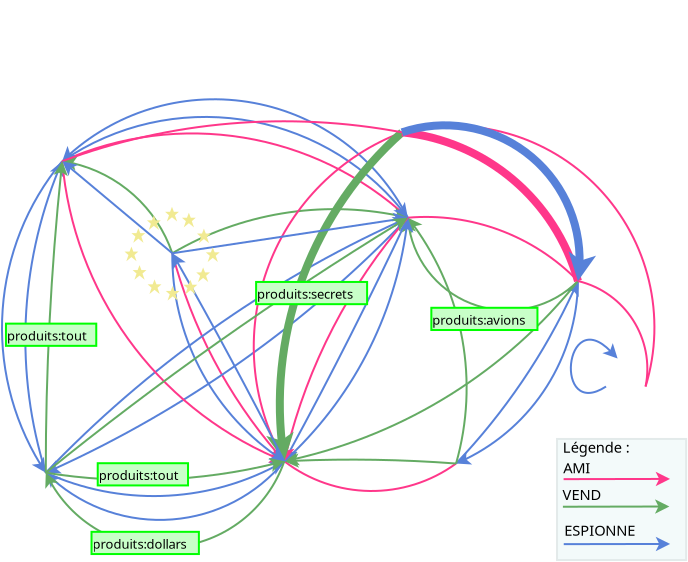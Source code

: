 <?xml version="1.0" encoding="UTF-8"?>
<dia:diagram xmlns:dia="http://www.lysator.liu.se/~alla/dia/">
  <dia:layer name="Arrière-plan" visible="true" active="true">
    <dia:object type="Standard - Arc" version="0" id="O0">
      <dia:attribute name="obj_pos">
        <dia:point val="25.547,18.324"/>
      </dia:attribute>
      <dia:attribute name="obj_bb">
        <dia:rectangle val="25.477,9.13;31.712,18.393"/>
      </dia:attribute>
      <dia:attribute name="conn_endpoints">
        <dia:point val="25.547,18.324"/>
        <dia:point val="31.642,9.199"/>
      </dia:attribute>
      <dia:attribute name="arc_color">
        <dia:color val="#5781d9"/>
      </dia:attribute>
      <dia:attribute name="curve_distance">
        <dia:real val="0.47"/>
      </dia:attribute>
      <dia:attribute name="end_arrow">
        <dia:enum val="22"/>
      </dia:attribute>
      <dia:attribute name="end_arrow_length">
        <dia:real val="0.5"/>
      </dia:attribute>
      <dia:attribute name="end_arrow_width">
        <dia:real val="0.5"/>
      </dia:attribute>
      <dia:connections>
        <dia:connection handle="0" to="O5" connection="4"/>
        <dia:connection handle="1" to="O48" connection="4"/>
      </dia:connections>
    </dia:object>
    <dia:object type="Standard - Text" version="1" id="O1">
      <dia:attribute name="obj_pos">
        <dia:point val="26.5,13.1"/>
      </dia:attribute>
      <dia:attribute name="obj_bb">
        <dia:rectangle val="26.5,12.505;26.5,13.25"/>
      </dia:attribute>
      <dia:attribute name="text">
        <dia:composite type="text">
          <dia:attribute name="string">
            <dia:string>##</dia:string>
          </dia:attribute>
          <dia:attribute name="font">
            <dia:font family="sans" style="0" name="Helvetica"/>
          </dia:attribute>
          <dia:attribute name="height">
            <dia:real val="0.8"/>
          </dia:attribute>
          <dia:attribute name="pos">
            <dia:point val="26.5,13.1"/>
          </dia:attribute>
          <dia:attribute name="color">
            <dia:color val="#000000"/>
          </dia:attribute>
          <dia:attribute name="alignment">
            <dia:enum val="0"/>
          </dia:attribute>
        </dia:composite>
      </dia:attribute>
      <dia:attribute name="valign">
        <dia:enum val="3"/>
      </dia:attribute>
    </dia:object>
    <dia:object type="Standard - Arc" version="0" id="O2">
      <dia:attribute name="obj_pos">
        <dia:point val="31.642,9.199"/>
      </dia:attribute>
      <dia:attribute name="obj_bb">
        <dia:rectangle val="25.477,9.13;31.712,18.393"/>
      </dia:attribute>
      <dia:attribute name="conn_endpoints">
        <dia:point val="31.642,9.199"/>
        <dia:point val="25.547,18.324"/>
      </dia:attribute>
      <dia:attribute name="arc_color">
        <dia:color val="#5781d9"/>
      </dia:attribute>
      <dia:attribute name="curve_distance">
        <dia:real val="-1.634"/>
      </dia:attribute>
      <dia:attribute name="end_arrow">
        <dia:enum val="22"/>
      </dia:attribute>
      <dia:attribute name="end_arrow_length">
        <dia:real val="0.5"/>
      </dia:attribute>
      <dia:attribute name="end_arrow_width">
        <dia:real val="0.5"/>
      </dia:attribute>
      <dia:connections>
        <dia:connection handle="0" to="O48" connection="4"/>
        <dia:connection handle="1" to="O5" connection="4"/>
      </dia:connections>
    </dia:object>
    <dia:object type="Intermediate State" version="1" id="O3">
      <dia:attribute name="obj_pos">
        <dia:point val="33.045,12.495"/>
      </dia:attribute>
      <dia:attribute name="obj_bb">
        <dia:rectangle val="32.995,12.445;37.05,16.5"/>
      </dia:attribute>
      <dia:attribute name="meta">
        <dia:composite type="dict"/>
      </dia:attribute>
      <dia:attribute name="elem_corner">
        <dia:point val="33.045,12.495"/>
      </dia:attribute>
      <dia:attribute name="elem_width">
        <dia:real val="3.955"/>
      </dia:attribute>
      <dia:attribute name="elem_height">
        <dia:real val="3.955"/>
      </dia:attribute>
      <dia:attribute name="line_width">
        <dia:real val="0.1"/>
      </dia:attribute>
      <dia:attribute name="line_colour">
        <dia:color val="#000000"/>
      </dia:attribute>
      <dia:attribute name="fill_colour">
        <dia:color val="#f1ea92"/>
      </dia:attribute>
      <dia:attribute name="show_background">
        <dia:boolean val="true"/>
      </dia:attribute>
      <dia:attribute name="line_style">
        <dia:enum val="0"/>
        <dia:real val="1"/>
      </dia:attribute>
      <dia:attribute name="padding">
        <dia:real val="0.1"/>
      </dia:attribute>
      <dia:attribute name="text">
        <dia:composite type="text">
          <dia:attribute name="string">
            <dia:string>#Arbuz
Espagne#</dia:string>
          </dia:attribute>
          <dia:attribute name="font">
            <dia:font family="sans" style="0" name="Helvetica"/>
          </dia:attribute>
          <dia:attribute name="height">
            <dia:real val="0.917"/>
          </dia:attribute>
          <dia:attribute name="pos">
            <dia:point val="35.023,14.243"/>
          </dia:attribute>
          <dia:attribute name="color">
            <dia:color val="#000000"/>
          </dia:attribute>
          <dia:attribute name="alignment">
            <dia:enum val="1"/>
          </dia:attribute>
        </dia:composite>
      </dia:attribute>
      <dia:attribute name="flip_horizontal">
        <dia:boolean val="false"/>
      </dia:attribute>
      <dia:attribute name="flip_vertical">
        <dia:boolean val="false"/>
      </dia:attribute>
      <dia:attribute name="subscale">
        <dia:real val="1"/>
      </dia:attribute>
    </dia:object>
    <dia:object type="Standard - BezierLine" version="0" id="O4">
      <dia:attribute name="obj_pos">
        <dia:point val="33.045,14.473"/>
      </dia:attribute>
      <dia:attribute name="obj_bb">
        <dia:rectangle val="31.236,12.08;33.624,14.845"/>
      </dia:attribute>
      <dia:attribute name="bez_points">
        <dia:point val="33.045,14.473"/>
        <dia:point val="30.4,16.2"/>
        <dia:point val="30.95,10.3"/>
        <dia:point val="33.624,13.074"/>
      </dia:attribute>
      <dia:attribute name="corner_types">
        <dia:enum val="0"/>
        <dia:enum val="0"/>
      </dia:attribute>
      <dia:attribute name="line_color">
        <dia:color val="#5781d9"/>
      </dia:attribute>
      <dia:attribute name="end_arrow">
        <dia:enum val="22"/>
      </dia:attribute>
      <dia:attribute name="end_arrow_length">
        <dia:real val="0.5"/>
      </dia:attribute>
      <dia:attribute name="end_arrow_width">
        <dia:real val="0.5"/>
      </dia:attribute>
      <dia:connections>
        <dia:connection handle="0" to="O3" connection="2"/>
        <dia:connection handle="3" to="O3" connection="5"/>
      </dia:connections>
    </dia:object>
    <dia:object type="Intermediate State" version="1" id="O5">
      <dia:attribute name="obj_pos">
        <dia:point val="24.058,16.835"/>
      </dia:attribute>
      <dia:attribute name="obj_bb">
        <dia:rectangle val="24.008,16.785;27.085,19.862"/>
      </dia:attribute>
      <dia:attribute name="meta">
        <dia:composite type="dict"/>
      </dia:attribute>
      <dia:attribute name="elem_corner">
        <dia:point val="24.058,16.835"/>
      </dia:attribute>
      <dia:attribute name="elem_width">
        <dia:real val="2.977"/>
      </dia:attribute>
      <dia:attribute name="elem_height">
        <dia:real val="2.977"/>
      </dia:attribute>
      <dia:attribute name="line_width">
        <dia:real val="0.1"/>
      </dia:attribute>
      <dia:attribute name="line_colour">
        <dia:color val="#000000"/>
      </dia:attribute>
      <dia:attribute name="fill_colour">
        <dia:color val="#f1ea92"/>
      </dia:attribute>
      <dia:attribute name="show_background">
        <dia:boolean val="true"/>
      </dia:attribute>
      <dia:attribute name="line_style">
        <dia:enum val="0"/>
        <dia:real val="1"/>
      </dia:attribute>
      <dia:attribute name="padding">
        <dia:real val="0.1"/>
      </dia:attribute>
      <dia:attribute name="text">
        <dia:composite type="text">
          <dia:attribute name="string">
            <dia:string>#Boing#</dia:string>
          </dia:attribute>
          <dia:attribute name="font">
            <dia:font family="sans" style="0" name="Helvetica"/>
          </dia:attribute>
          <dia:attribute name="height">
            <dia:real val="0.917"/>
          </dia:attribute>
          <dia:attribute name="pos">
            <dia:point val="25.547,18.553"/>
          </dia:attribute>
          <dia:attribute name="color">
            <dia:color val="#000000"/>
          </dia:attribute>
          <dia:attribute name="alignment">
            <dia:enum val="1"/>
          </dia:attribute>
        </dia:composite>
      </dia:attribute>
      <dia:attribute name="flip_horizontal">
        <dia:boolean val="false"/>
      </dia:attribute>
      <dia:attribute name="flip_vertical">
        <dia:boolean val="false"/>
      </dia:attribute>
      <dia:attribute name="subscale">
        <dia:real val="1"/>
      </dia:attribute>
    </dia:object>
    <dia:object type="Flowchart - Box" version="0" id="O6">
      <dia:attribute name="obj_pos">
        <dia:point val="30.595,17.095"/>
      </dia:attribute>
      <dia:attribute name="obj_bb">
        <dia:rectangle val="30.545,17.045;37.1,23.2"/>
      </dia:attribute>
      <dia:attribute name="elem_corner">
        <dia:point val="30.595,17.095"/>
      </dia:attribute>
      <dia:attribute name="elem_width">
        <dia:real val="6.455"/>
      </dia:attribute>
      <dia:attribute name="elem_height">
        <dia:real val="6.055"/>
      </dia:attribute>
      <dia:attribute name="border_width">
        <dia:real val="0.1"/>
      </dia:attribute>
      <dia:attribute name="border_color">
        <dia:color val="#e3eaea"/>
      </dia:attribute>
      <dia:attribute name="inner_color">
        <dia:color val="#f3fafa"/>
      </dia:attribute>
      <dia:attribute name="show_background">
        <dia:boolean val="true"/>
      </dia:attribute>
      <dia:attribute name="padding">
        <dia:real val="0.1"/>
      </dia:attribute>
      <dia:attribute name="text">
        <dia:composite type="text">
          <dia:attribute name="string">
            <dia:string>##</dia:string>
          </dia:attribute>
          <dia:attribute name="font">
            <dia:font family="sans" style="0" name="Helvetica"/>
          </dia:attribute>
          <dia:attribute name="height">
            <dia:real val="0.741"/>
          </dia:attribute>
          <dia:attribute name="pos">
            <dia:point val="30.645,20.302"/>
          </dia:attribute>
          <dia:attribute name="color">
            <dia:color val="#000000"/>
          </dia:attribute>
          <dia:attribute name="alignment">
            <dia:enum val="0"/>
          </dia:attribute>
        </dia:composite>
      </dia:attribute>
    </dia:object>
    <dia:object type="Standard - Line" version="0" id="O7">
      <dia:attribute name="obj_pos">
        <dia:point val="30.931,22.355"/>
      </dia:attribute>
      <dia:attribute name="obj_bb">
        <dia:rectangle val="30.881,21.984;36.362,22.707"/>
      </dia:attribute>
      <dia:attribute name="conn_endpoints">
        <dia:point val="30.931,22.355"/>
        <dia:point val="36.25,22.345"/>
      </dia:attribute>
      <dia:attribute name="numcp">
        <dia:int val="1"/>
      </dia:attribute>
      <dia:attribute name="line_color">
        <dia:color val="#5781d9"/>
      </dia:attribute>
      <dia:attribute name="end_arrow">
        <dia:enum val="22"/>
      </dia:attribute>
      <dia:attribute name="end_arrow_length">
        <dia:real val="0.5"/>
      </dia:attribute>
      <dia:attribute name="end_arrow_width">
        <dia:real val="0.5"/>
      </dia:attribute>
    </dia:object>
    <dia:object type="Standard - Line" version="0" id="O8">
      <dia:attribute name="obj_pos">
        <dia:point val="30.924,19.104"/>
      </dia:attribute>
      <dia:attribute name="obj_bb">
        <dia:rectangle val="30.874,18.733;36.359,19.457"/>
      </dia:attribute>
      <dia:attribute name="conn_endpoints">
        <dia:point val="30.924,19.104"/>
        <dia:point val="36.247,19.094"/>
      </dia:attribute>
      <dia:attribute name="numcp">
        <dia:int val="1"/>
      </dia:attribute>
      <dia:attribute name="line_color">
        <dia:color val="#ff378a"/>
      </dia:attribute>
      <dia:attribute name="end_arrow">
        <dia:enum val="22"/>
      </dia:attribute>
      <dia:attribute name="end_arrow_length">
        <dia:real val="0.5"/>
      </dia:attribute>
      <dia:attribute name="end_arrow_width">
        <dia:real val="0.5"/>
      </dia:attribute>
    </dia:object>
    <dia:object type="Standard - Text" version="1" id="O9">
      <dia:attribute name="obj_pos">
        <dia:point val="30.956,21.935"/>
      </dia:attribute>
      <dia:attribute name="obj_bb">
        <dia:rectangle val="30.956,21.252;34.691,22.107"/>
      </dia:attribute>
      <dia:attribute name="text">
        <dia:composite type="text">
          <dia:attribute name="string">
            <dia:string>#ESPIONNE#</dia:string>
          </dia:attribute>
          <dia:attribute name="font">
            <dia:font family="sans" style="0" name="Helvetica"/>
          </dia:attribute>
          <dia:attribute name="height">
            <dia:real val="0.917"/>
          </dia:attribute>
          <dia:attribute name="pos">
            <dia:point val="30.956,21.935"/>
          </dia:attribute>
          <dia:attribute name="color">
            <dia:color val="#000000"/>
          </dia:attribute>
          <dia:attribute name="alignment">
            <dia:enum val="0"/>
          </dia:attribute>
        </dia:composite>
      </dia:attribute>
      <dia:attribute name="valign">
        <dia:enum val="3"/>
      </dia:attribute>
    </dia:object>
    <dia:object type="Standard - Text" version="1" id="O10">
      <dia:attribute name="obj_pos">
        <dia:point val="30.901,18.808"/>
      </dia:attribute>
      <dia:attribute name="obj_bb">
        <dia:rectangle val="30.901,18.126;32.256,18.981"/>
      </dia:attribute>
      <dia:attribute name="text">
        <dia:composite type="text">
          <dia:attribute name="string">
            <dia:string>#AMI#</dia:string>
          </dia:attribute>
          <dia:attribute name="font">
            <dia:font family="sans" style="0" name="Helvetica"/>
          </dia:attribute>
          <dia:attribute name="height">
            <dia:real val="0.917"/>
          </dia:attribute>
          <dia:attribute name="pos">
            <dia:point val="30.901,18.808"/>
          </dia:attribute>
          <dia:attribute name="color">
            <dia:color val="#000000"/>
          </dia:attribute>
          <dia:attribute name="alignment">
            <dia:enum val="0"/>
          </dia:attribute>
        </dia:composite>
      </dia:attribute>
      <dia:attribute name="valign">
        <dia:enum val="3"/>
      </dia:attribute>
    </dia:object>
    <dia:object type="Standard - Text" version="1" id="O11">
      <dia:attribute name="obj_pos">
        <dia:point val="30.886,17.786"/>
      </dia:attribute>
      <dia:attribute name="obj_bb">
        <dia:rectangle val="30.886,17.103;34.533,17.958"/>
      </dia:attribute>
      <dia:attribute name="text">
        <dia:composite type="text">
          <dia:attribute name="string">
            <dia:string>#Légende :#</dia:string>
          </dia:attribute>
          <dia:attribute name="font">
            <dia:font family="sans" style="0" name="Helvetica"/>
          </dia:attribute>
          <dia:attribute name="height">
            <dia:real val="0.917"/>
          </dia:attribute>
          <dia:attribute name="pos">
            <dia:point val="30.886,17.786"/>
          </dia:attribute>
          <dia:attribute name="color">
            <dia:color val="#000000"/>
          </dia:attribute>
          <dia:attribute name="alignment">
            <dia:enum val="0"/>
          </dia:attribute>
        </dia:composite>
      </dia:attribute>
      <dia:attribute name="valign">
        <dia:enum val="3"/>
      </dia:attribute>
    </dia:object>
    <dia:object type="Standard - Line" version="0" id="O12">
      <dia:attribute name="obj_pos">
        <dia:point val="30.889,20.484"/>
      </dia:attribute>
      <dia:attribute name="obj_bb">
        <dia:rectangle val="30.839,20.113;36.325,20.836"/>
      </dia:attribute>
      <dia:attribute name="conn_endpoints">
        <dia:point val="30.889,20.484"/>
        <dia:point val="36.213,20.473"/>
      </dia:attribute>
      <dia:attribute name="numcp">
        <dia:int val="1"/>
      </dia:attribute>
      <dia:attribute name="line_color">
        <dia:color val="#64ab63"/>
      </dia:attribute>
      <dia:attribute name="end_arrow">
        <dia:enum val="22"/>
      </dia:attribute>
      <dia:attribute name="end_arrow_length">
        <dia:real val="0.5"/>
      </dia:attribute>
      <dia:attribute name="end_arrow_width">
        <dia:real val="0.5"/>
      </dia:attribute>
    </dia:object>
    <dia:object type="Standard - Text" version="1" id="O13">
      <dia:attribute name="obj_pos">
        <dia:point val="30.866,20.146"/>
      </dia:attribute>
      <dia:attribute name="obj_bb">
        <dia:rectangle val="30.866,19.463;32.949,20.319"/>
      </dia:attribute>
      <dia:attribute name="text">
        <dia:composite type="text">
          <dia:attribute name="string">
            <dia:string>#VEND#</dia:string>
          </dia:attribute>
          <dia:attribute name="font">
            <dia:font family="sans" style="0" name="Helvetica"/>
          </dia:attribute>
          <dia:attribute name="height">
            <dia:real val="0.917"/>
          </dia:attribute>
          <dia:attribute name="pos">
            <dia:point val="30.866,20.146"/>
          </dia:attribute>
          <dia:attribute name="color">
            <dia:color val="#000000"/>
          </dia:attribute>
          <dia:attribute name="alignment">
            <dia:enum val="0"/>
          </dia:attribute>
        </dia:composite>
      </dia:attribute>
      <dia:attribute name="valign">
        <dia:enum val="3"/>
      </dia:attribute>
    </dia:object>
    <dia:object type="Intermediate State" version="1" id="O14">
      <dia:attribute name="obj_pos">
        <dia:point val="13.645,14.895"/>
      </dia:attribute>
      <dia:attribute name="obj_bb">
        <dia:rectangle val="13.595,14.845;20.325,21.575"/>
      </dia:attribute>
      <dia:attribute name="meta">
        <dia:composite type="dict"/>
      </dia:attribute>
      <dia:attribute name="elem_corner">
        <dia:point val="13.645,14.895"/>
      </dia:attribute>
      <dia:attribute name="elem_width">
        <dia:real val="6.63"/>
      </dia:attribute>
      <dia:attribute name="elem_height">
        <dia:real val="6.63"/>
      </dia:attribute>
      <dia:attribute name="line_width">
        <dia:real val="0.1"/>
      </dia:attribute>
      <dia:attribute name="line_colour">
        <dia:color val="#000000"/>
      </dia:attribute>
      <dia:attribute name="fill_colour">
        <dia:color val="#c9e0f4"/>
      </dia:attribute>
      <dia:attribute name="show_background">
        <dia:boolean val="true"/>
      </dia:attribute>
      <dia:attribute name="line_style">
        <dia:enum val="0"/>
        <dia:real val="1"/>
      </dia:attribute>
      <dia:attribute name="padding">
        <dia:real val="0.1"/>
      </dia:attribute>
      <dia:attribute name="text">
        <dia:composite type="text">
          <dia:attribute name="string">
            <dia:string>#USA#</dia:string>
          </dia:attribute>
          <dia:attribute name="font">
            <dia:font family="sans" style="0" name="Helvetica"/>
          </dia:attribute>
          <dia:attribute name="height">
            <dia:real val="0.917"/>
          </dia:attribute>
          <dia:attribute name="pos">
            <dia:point val="16.96,18.439"/>
          </dia:attribute>
          <dia:attribute name="color">
            <dia:color val="#000000"/>
          </dia:attribute>
          <dia:attribute name="alignment">
            <dia:enum val="1"/>
          </dia:attribute>
        </dia:composite>
      </dia:attribute>
      <dia:attribute name="flip_horizontal">
        <dia:boolean val="false"/>
      </dia:attribute>
      <dia:attribute name="flip_vertical">
        <dia:boolean val="false"/>
      </dia:attribute>
      <dia:attribute name="subscale">
        <dia:real val="1"/>
      </dia:attribute>
    </dia:object>
    <dia:object type="Intermediate State" version="1" id="O15">
      <dia:attribute name="obj_pos">
        <dia:point val="21.645,4.545"/>
      </dia:attribute>
      <dia:attribute name="obj_bb">
        <dia:rectangle val="21.595,4.495;24.672,7.572"/>
      </dia:attribute>
      <dia:attribute name="meta">
        <dia:composite type="dict"/>
      </dia:attribute>
      <dia:attribute name="elem_corner">
        <dia:point val="21.645,4.545"/>
      </dia:attribute>
      <dia:attribute name="elem_width">
        <dia:real val="2.977"/>
      </dia:attribute>
      <dia:attribute name="elem_height">
        <dia:real val="2.977"/>
      </dia:attribute>
      <dia:attribute name="line_width">
        <dia:real val="0.1"/>
      </dia:attribute>
      <dia:attribute name="line_colour">
        <dia:color val="#000000"/>
      </dia:attribute>
      <dia:attribute name="fill_colour">
        <dia:color val="#c9e0f4"/>
      </dia:attribute>
      <dia:attribute name="show_background">
        <dia:boolean val="true"/>
      </dia:attribute>
      <dia:attribute name="line_style">
        <dia:enum val="0"/>
        <dia:real val="1"/>
      </dia:attribute>
      <dia:attribute name="padding">
        <dia:real val="0.1"/>
      </dia:attribute>
      <dia:attribute name="text">
        <dia:composite type="text">
          <dia:attribute name="string">
            <dia:string>#France#</dia:string>
          </dia:attribute>
          <dia:attribute name="font">
            <dia:font family="sans" style="0" name="Helvetica"/>
          </dia:attribute>
          <dia:attribute name="height">
            <dia:real val="0.917"/>
          </dia:attribute>
          <dia:attribute name="pos">
            <dia:point val="23.134,6.263"/>
          </dia:attribute>
          <dia:attribute name="color">
            <dia:color val="#000000"/>
          </dia:attribute>
          <dia:attribute name="alignment">
            <dia:enum val="1"/>
          </dia:attribute>
        </dia:composite>
      </dia:attribute>
      <dia:attribute name="flip_horizontal">
        <dia:boolean val="false"/>
      </dia:attribute>
      <dia:attribute name="flip_vertical">
        <dia:boolean val="false"/>
      </dia:attribute>
      <dia:attribute name="subscale">
        <dia:real val="1"/>
      </dia:attribute>
    </dia:object>
    <dia:object type="Intermediate State" version="1" id="O16">
      <dia:attribute name="obj_pos">
        <dia:point val="3.545,17.295"/>
      </dia:attribute>
      <dia:attribute name="obj_bb">
        <dia:rectangle val="3.495,17.245;6.572,20.322"/>
      </dia:attribute>
      <dia:attribute name="meta">
        <dia:composite type="dict"/>
      </dia:attribute>
      <dia:attribute name="elem_corner">
        <dia:point val="3.545,17.295"/>
      </dia:attribute>
      <dia:attribute name="elem_width">
        <dia:real val="2.977"/>
      </dia:attribute>
      <dia:attribute name="elem_height">
        <dia:real val="2.977"/>
      </dia:attribute>
      <dia:attribute name="line_width">
        <dia:real val="0.1"/>
      </dia:attribute>
      <dia:attribute name="line_colour">
        <dia:color val="#000000"/>
      </dia:attribute>
      <dia:attribute name="fill_colour">
        <dia:color val="#c9e0f4"/>
      </dia:attribute>
      <dia:attribute name="show_background">
        <dia:boolean val="true"/>
      </dia:attribute>
      <dia:attribute name="line_style">
        <dia:enum val="0"/>
        <dia:real val="1"/>
      </dia:attribute>
      <dia:attribute name="padding">
        <dia:real val="0.1"/>
      </dia:attribute>
      <dia:attribute name="text">
        <dia:composite type="text">
          <dia:attribute name="string">
            <dia:string>#Chine#</dia:string>
          </dia:attribute>
          <dia:attribute name="font">
            <dia:font family="sans" style="0" name="Helvetica"/>
          </dia:attribute>
          <dia:attribute name="height">
            <dia:real val="0.917"/>
          </dia:attribute>
          <dia:attribute name="pos">
            <dia:point val="5.033,19.013"/>
          </dia:attribute>
          <dia:attribute name="color">
            <dia:color val="#000000"/>
          </dia:attribute>
          <dia:attribute name="alignment">
            <dia:enum val="1"/>
          </dia:attribute>
        </dia:composite>
      </dia:attribute>
      <dia:attribute name="flip_horizontal">
        <dia:boolean val="false"/>
      </dia:attribute>
      <dia:attribute name="flip_vertical">
        <dia:boolean val="false"/>
      </dia:attribute>
      <dia:attribute name="subscale">
        <dia:real val="1"/>
      </dia:attribute>
    </dia:object>
    <dia:object type="Intermediate State" version="1" id="O17">
      <dia:attribute name="obj_pos">
        <dia:point val="3.695,1.045"/>
      </dia:attribute>
      <dia:attribute name="obj_bb">
        <dia:rectangle val="3.645,0.995;8.067,5.417"/>
      </dia:attribute>
      <dia:attribute name="meta">
        <dia:composite type="dict"/>
      </dia:attribute>
      <dia:attribute name="elem_corner">
        <dia:point val="3.695,1.045"/>
      </dia:attribute>
      <dia:attribute name="elem_width">
        <dia:real val="4.322"/>
      </dia:attribute>
      <dia:attribute name="elem_height">
        <dia:real val="4.322"/>
      </dia:attribute>
      <dia:attribute name="line_width">
        <dia:real val="0.1"/>
      </dia:attribute>
      <dia:attribute name="line_colour">
        <dia:color val="#000000"/>
      </dia:attribute>
      <dia:attribute name="fill_colour">
        <dia:color val="#c9e0f4"/>
      </dia:attribute>
      <dia:attribute name="show_background">
        <dia:boolean val="true"/>
      </dia:attribute>
      <dia:attribute name="line_style">
        <dia:enum val="0"/>
        <dia:real val="1"/>
      </dia:attribute>
      <dia:attribute name="padding">
        <dia:real val="0.1"/>
      </dia:attribute>
      <dia:attribute name="text">
        <dia:composite type="text">
          <dia:attribute name="string">
            <dia:string>#Allemagne#</dia:string>
          </dia:attribute>
          <dia:attribute name="font">
            <dia:font family="sans" style="0" name="Helvetica"/>
          </dia:attribute>
          <dia:attribute name="height">
            <dia:real val="0.917"/>
          </dia:attribute>
          <dia:attribute name="pos">
            <dia:point val="5.856,3.436"/>
          </dia:attribute>
          <dia:attribute name="color">
            <dia:color val="#000000"/>
          </dia:attribute>
          <dia:attribute name="alignment">
            <dia:enum val="1"/>
          </dia:attribute>
        </dia:composite>
      </dia:attribute>
      <dia:attribute name="flip_horizontal">
        <dia:boolean val="false"/>
      </dia:attribute>
      <dia:attribute name="flip_vertical">
        <dia:boolean val="false"/>
      </dia:attribute>
      <dia:attribute name="subscale">
        <dia:real val="1"/>
      </dia:attribute>
    </dia:object>
    <dia:object type="Standard - Arc" version="0" id="O18">
      <dia:attribute name="obj_pos">
        <dia:point val="23.134,6.033"/>
      </dia:attribute>
      <dia:attribute name="obj_bb">
        <dia:rectangle val="23.069,5.944;31.707,9.263"/>
      </dia:attribute>
      <dia:attribute name="conn_endpoints">
        <dia:point val="23.134,6.033"/>
        <dia:point val="31.642,9.199"/>
      </dia:attribute>
      <dia:attribute name="arc_color">
        <dia:color val="#ff378a"/>
      </dia:attribute>
      <dia:attribute name="curve_distance">
        <dia:real val="-1.02"/>
      </dia:attribute>
      <dia:attribute name="line_width">
        <dia:real val="0.1"/>
      </dia:attribute>
      <dia:connections>
        <dia:connection handle="0" to="O15" connection="4"/>
        <dia:connection handle="1" to="O48" connection="4"/>
      </dia:connections>
    </dia:object>
    <dia:object type="Standard - Arc" version="0" id="O19">
      <dia:attribute name="obj_pos">
        <dia:point val="23.134,6.033"/>
      </dia:attribute>
      <dia:attribute name="obj_bb">
        <dia:rectangle val="5.799,1.77;23.191,6.091"/>
      </dia:attribute>
      <dia:attribute name="conn_endpoints">
        <dia:point val="23.134,6.033"/>
        <dia:point val="5.856,3.206"/>
      </dia:attribute>
      <dia:attribute name="arc_color">
        <dia:color val="#ff378a"/>
      </dia:attribute>
      <dia:attribute name="curve_distance">
        <dia:real val="2.626"/>
      </dia:attribute>
      <dia:attribute name="line_width">
        <dia:real val="0.1"/>
      </dia:attribute>
      <dia:connections>
        <dia:connection handle="0" to="O15" connection="4"/>
        <dia:connection handle="1" to="O17" connection="4"/>
      </dia:connections>
    </dia:object>
    <dia:object type="Standard - Arc" version="0" id="O20">
      <dia:attribute name="obj_pos">
        <dia:point val="16.96,18.21"/>
      </dia:attribute>
      <dia:attribute name="obj_bb">
        <dia:rectangle val="16.909,18.159;25.597,19.748"/>
      </dia:attribute>
      <dia:attribute name="conn_endpoints">
        <dia:point val="16.96,18.21"/>
        <dia:point val="25.547,18.324"/>
      </dia:attribute>
      <dia:attribute name="arc_color">
        <dia:color val="#ff378a"/>
      </dia:attribute>
      <dia:attribute name="curve_distance">
        <dia:real val="1.43"/>
      </dia:attribute>
      <dia:attribute name="line_width">
        <dia:real val="0.1"/>
      </dia:attribute>
      <dia:connections>
        <dia:connection handle="0" to="O14" connection="4"/>
        <dia:connection handle="1" to="O5" connection="4"/>
      </dia:connections>
    </dia:object>
    <dia:object type="Intermediate State" version="1" id="O21">
      <dia:attribute name="obj_pos">
        <dia:point val="8.945,5.395"/>
      </dia:attribute>
      <dia:attribute name="obj_bb">
        <dia:rectangle val="8.895,5.345;13.825,10.275"/>
      </dia:attribute>
      <dia:attribute name="meta">
        <dia:composite type="dict"/>
      </dia:attribute>
      <dia:attribute name="elem_corner">
        <dia:point val="8.945,5.395"/>
      </dia:attribute>
      <dia:attribute name="elem_width">
        <dia:real val="4.83"/>
      </dia:attribute>
      <dia:attribute name="elem_height">
        <dia:real val="4.83"/>
      </dia:attribute>
      <dia:attribute name="line_width">
        <dia:real val="0.1"/>
      </dia:attribute>
      <dia:attribute name="line_colour">
        <dia:color val="#000000"/>
      </dia:attribute>
      <dia:attribute name="fill_colour">
        <dia:color val="#c9e0f4"/>
      </dia:attribute>
      <dia:attribute name="show_background">
        <dia:boolean val="true"/>
      </dia:attribute>
      <dia:attribute name="line_style">
        <dia:enum val="0"/>
        <dia:real val="1"/>
      </dia:attribute>
      <dia:attribute name="padding">
        <dia:real val="0.1"/>
      </dia:attribute>
      <dia:attribute name="text">
        <dia:composite type="text">
          <dia:attribute name="string">
            <dia:string>#Europe#</dia:string>
          </dia:attribute>
          <dia:attribute name="font">
            <dia:font family="sans" style="0" name="Helvetica"/>
          </dia:attribute>
          <dia:attribute name="height">
            <dia:real val="0.917"/>
          </dia:attribute>
          <dia:attribute name="pos">
            <dia:point val="11.36,8.039"/>
          </dia:attribute>
          <dia:attribute name="color">
            <dia:color val="#000000"/>
          </dia:attribute>
          <dia:attribute name="alignment">
            <dia:enum val="1"/>
          </dia:attribute>
        </dia:composite>
      </dia:attribute>
      <dia:attribute name="flip_horizontal">
        <dia:boolean val="false"/>
      </dia:attribute>
      <dia:attribute name="flip_vertical">
        <dia:boolean val="false"/>
      </dia:attribute>
      <dia:attribute name="subscale">
        <dia:real val="1"/>
      </dia:attribute>
    </dia:object>
    <dia:object type="Standard - Arc" version="0" id="O22">
      <dia:attribute name="obj_pos">
        <dia:point val="11.36,7.81"/>
      </dia:attribute>
      <dia:attribute name="obj_bb">
        <dia:rectangle val="5.786,2.959;11.43,7.88"/>
      </dia:attribute>
      <dia:attribute name="conn_endpoints">
        <dia:point val="11.36,7.81"/>
        <dia:point val="5.856,3.206"/>
      </dia:attribute>
      <dia:attribute name="arc_color">
        <dia:color val="#64ab63"/>
      </dia:attribute>
      <dia:attribute name="curve_distance">
        <dia:real val="1.0"/>
      </dia:attribute>
      <dia:attribute name="line_width">
        <dia:real val="0.1"/>
      </dia:attribute>
      <dia:attribute name="end_arrow">
        <dia:enum val="22"/>
      </dia:attribute>
      <dia:attribute name="end_arrow_length">
        <dia:real val="0.5"/>
      </dia:attribute>
      <dia:attribute name="end_arrow_width">
        <dia:real val="0.5"/>
      </dia:attribute>
      <dia:connections>
        <dia:connection handle="0" to="O21" connection="4"/>
        <dia:connection handle="1" to="O17" connection="4"/>
      </dia:connections>
    </dia:object>
    <dia:object type="Standard - Arc" version="0" id="O23">
      <dia:attribute name="obj_pos">
        <dia:point val="11.36,7.81"/>
      </dia:attribute>
      <dia:attribute name="obj_bb">
        <dia:rectangle val="11.303,5.515;23.19,7.867"/>
      </dia:attribute>
      <dia:attribute name="conn_endpoints">
        <dia:point val="11.36,7.81"/>
        <dia:point val="23.134,6.033"/>
      </dia:attribute>
      <dia:attribute name="arc_color">
        <dia:color val="#64ab63"/>
      </dia:attribute>
      <dia:attribute name="curve_distance">
        <dia:real val="-1.151"/>
      </dia:attribute>
      <dia:attribute name="line_width">
        <dia:real val="0.1"/>
      </dia:attribute>
      <dia:attribute name="end_arrow">
        <dia:enum val="22"/>
      </dia:attribute>
      <dia:attribute name="end_arrow_length">
        <dia:real val="0.5"/>
      </dia:attribute>
      <dia:attribute name="end_arrow_width">
        <dia:real val="0.5"/>
      </dia:attribute>
      <dia:connections>
        <dia:connection handle="0" to="O21" connection="4"/>
        <dia:connection handle="1" to="O15" connection="4"/>
      </dia:connections>
    </dia:object>
    <dia:object type="Standard - Arc" version="0" id="O24">
      <dia:attribute name="obj_pos">
        <dia:point val="11.36,7.81"/>
      </dia:attribute>
      <dia:attribute name="obj_bb">
        <dia:rectangle val="11.292,7.742;17.028,18.278"/>
      </dia:attribute>
      <dia:attribute name="conn_endpoints">
        <dia:point val="11.36,7.81"/>
        <dia:point val="16.96,18.21"/>
      </dia:attribute>
      <dia:attribute name="arc_color">
        <dia:color val="#ff378a"/>
      </dia:attribute>
      <dia:attribute name="curve_distance">
        <dia:real val="0.703"/>
      </dia:attribute>
      <dia:attribute name="line_width">
        <dia:real val="0.1"/>
      </dia:attribute>
      <dia:attribute name="end_arrow">
        <dia:enum val="22"/>
      </dia:attribute>
      <dia:attribute name="end_arrow_length">
        <dia:real val="0.5"/>
      </dia:attribute>
      <dia:attribute name="end_arrow_width">
        <dia:real val="0.5"/>
      </dia:attribute>
      <dia:connections>
        <dia:connection handle="0" to="O21" connection="4"/>
        <dia:connection handle="1" to="O14" connection="4"/>
      </dia:connections>
    </dia:object>
    <dia:object type="Standard - Arc" version="0" id="O25">
      <dia:attribute name="obj_pos">
        <dia:point val="16.96,18.21"/>
      </dia:attribute>
      <dia:attribute name="obj_bb">
        <dia:rectangle val="4.981,18.158;17.012,21.193"/>
      </dia:attribute>
      <dia:attribute name="conn_endpoints">
        <dia:point val="16.96,18.21"/>
        <dia:point val="5.033,18.784"/>
      </dia:attribute>
      <dia:attribute name="arc_color">
        <dia:color val="#5781d9"/>
      </dia:attribute>
      <dia:attribute name="curve_distance">
        <dia:real val="-2.64"/>
      </dia:attribute>
      <dia:attribute name="end_arrow">
        <dia:enum val="22"/>
      </dia:attribute>
      <dia:attribute name="end_arrow_length">
        <dia:real val="0.5"/>
      </dia:attribute>
      <dia:attribute name="end_arrow_width">
        <dia:real val="0.5"/>
      </dia:attribute>
      <dia:connections>
        <dia:connection handle="0" to="O14" connection="4"/>
        <dia:connection handle="1" to="O16" connection="4"/>
      </dia:connections>
    </dia:object>
    <dia:object type="Standard - Arc" version="0" id="O26">
      <dia:attribute name="obj_pos">
        <dia:point val="31.642,9.199"/>
      </dia:attribute>
      <dia:attribute name="obj_bb">
        <dia:rectangle val="16.891,9.13;31.711,18.417"/>
      </dia:attribute>
      <dia:attribute name="conn_endpoints">
        <dia:point val="31.642,9.199"/>
        <dia:point val="16.96,18.21"/>
      </dia:attribute>
      <dia:attribute name="arc_color">
        <dia:color val="#64ab63"/>
      </dia:attribute>
      <dia:attribute name="curve_distance">
        <dia:real val="-1.506"/>
      </dia:attribute>
      <dia:attribute name="line_width">
        <dia:real val="0.1"/>
      </dia:attribute>
      <dia:attribute name="end_arrow">
        <dia:enum val="22"/>
      </dia:attribute>
      <dia:attribute name="end_arrow_length">
        <dia:real val="0.5"/>
      </dia:attribute>
      <dia:attribute name="end_arrow_width">
        <dia:real val="0.5"/>
      </dia:attribute>
      <dia:connections>
        <dia:connection handle="0" to="O48" connection="4"/>
        <dia:connection handle="1" to="O14" connection="4"/>
      </dia:connections>
    </dia:object>
    <dia:object type="Standard - Arc" version="0" id="O27">
      <dia:attribute name="obj_pos">
        <dia:point val="25.547,18.324"/>
      </dia:attribute>
      <dia:attribute name="obj_bb">
        <dia:rectangle val="23.075,5.975;26.125,18.382"/>
      </dia:attribute>
      <dia:attribute name="conn_endpoints">
        <dia:point val="25.547,18.324"/>
        <dia:point val="23.134,6.033"/>
      </dia:attribute>
      <dia:attribute name="arc_color">
        <dia:color val="#64ab63"/>
      </dia:attribute>
      <dia:attribute name="curve_distance">
        <dia:real val="1.505"/>
      </dia:attribute>
      <dia:attribute name="line_width">
        <dia:real val="0.1"/>
      </dia:attribute>
      <dia:attribute name="end_arrow">
        <dia:enum val="22"/>
      </dia:attribute>
      <dia:attribute name="end_arrow_length">
        <dia:real val="0.5"/>
      </dia:attribute>
      <dia:attribute name="end_arrow_width">
        <dia:real val="0.5"/>
      </dia:attribute>
      <dia:connections>
        <dia:connection handle="0" to="O5" connection="4"/>
        <dia:connection handle="1" to="O15" connection="4"/>
      </dia:connections>
    </dia:object>
    <dia:object type="Standard - Arc" version="0" id="O28">
      <dia:attribute name="obj_pos">
        <dia:point val="31.642,9.199"/>
      </dia:attribute>
      <dia:attribute name="obj_bb">
        <dia:rectangle val="22.825,5.969;31.707,10.714"/>
      </dia:attribute>
      <dia:attribute name="conn_endpoints">
        <dia:point val="31.642,9.199"/>
        <dia:point val="23.134,6.033"/>
      </dia:attribute>
      <dia:attribute name="arc_color">
        <dia:color val="#64ab63"/>
      </dia:attribute>
      <dia:attribute name="curve_distance">
        <dia:real val="-2.918"/>
      </dia:attribute>
      <dia:attribute name="line_width">
        <dia:real val="0.1"/>
      </dia:attribute>
      <dia:attribute name="end_arrow">
        <dia:enum val="22"/>
      </dia:attribute>
      <dia:attribute name="end_arrow_length">
        <dia:real val="0.5"/>
      </dia:attribute>
      <dia:attribute name="end_arrow_width">
        <dia:real val="0.5"/>
      </dia:attribute>
      <dia:connections>
        <dia:connection handle="0" to="O48" connection="4"/>
        <dia:connection handle="1" to="O15" connection="4"/>
      </dia:connections>
    </dia:object>
    <dia:object type="Standard - Arc" version="0" id="O29">
      <dia:attribute name="obj_pos">
        <dia:point val="25.547,18.324"/>
      </dia:attribute>
      <dia:attribute name="obj_bb">
        <dia:rectangle val="16.909,17.814;25.597,18.536"/>
      </dia:attribute>
      <dia:attribute name="conn_endpoints">
        <dia:point val="25.547,18.324"/>
        <dia:point val="16.96,18.21"/>
      </dia:attribute>
      <dia:attribute name="arc_color">
        <dia:color val="#64ab63"/>
      </dia:attribute>
      <dia:attribute name="curve_distance">
        <dia:real val="0.133"/>
      </dia:attribute>
      <dia:attribute name="line_width">
        <dia:real val="0.1"/>
      </dia:attribute>
      <dia:attribute name="end_arrow">
        <dia:enum val="22"/>
      </dia:attribute>
      <dia:attribute name="end_arrow_length">
        <dia:real val="0.5"/>
      </dia:attribute>
      <dia:attribute name="end_arrow_width">
        <dia:real val="0.5"/>
      </dia:attribute>
      <dia:connections>
        <dia:connection handle="0" to="O5" connection="4"/>
        <dia:connection handle="1" to="O14" connection="4"/>
      </dia:connections>
    </dia:object>
    <dia:object type="Standard - Arc" version="0" id="O30">
      <dia:attribute name="obj_pos">
        <dia:point val="5.033,18.784"/>
      </dia:attribute>
      <dia:attribute name="obj_bb">
        <dia:rectangle val="4.981,18.158;17.012,20.002"/>
      </dia:attribute>
      <dia:attribute name="conn_endpoints">
        <dia:point val="5.033,18.784"/>
        <dia:point val="16.96,18.21"/>
      </dia:attribute>
      <dia:attribute name="arc_color">
        <dia:color val="#5781d9"/>
      </dia:attribute>
      <dia:attribute name="curve_distance">
        <dia:real val="1.441"/>
      </dia:attribute>
      <dia:attribute name="end_arrow">
        <dia:enum val="22"/>
      </dia:attribute>
      <dia:attribute name="end_arrow_length">
        <dia:real val="0.5"/>
      </dia:attribute>
      <dia:attribute name="end_arrow_width">
        <dia:real val="0.5"/>
      </dia:attribute>
      <dia:connections>
        <dia:connection handle="0" to="O16" connection="4"/>
        <dia:connection handle="1" to="O14" connection="4"/>
      </dia:connections>
    </dia:object>
    <dia:object type="Standard - Arc" version="0" id="O31">
      <dia:attribute name="obj_pos">
        <dia:point val="5.033,18.784"/>
      </dia:attribute>
      <dia:attribute name="obj_bb">
        <dia:rectangle val="3.962,3.154;5.913,18.836"/>
      </dia:attribute>
      <dia:attribute name="conn_endpoints">
        <dia:point val="5.033,18.784"/>
        <dia:point val="5.856,3.206"/>
      </dia:attribute>
      <dia:attribute name="arc_color">
        <dia:color val="#5781d9"/>
      </dia:attribute>
      <dia:attribute name="curve_distance">
        <dia:real val="-1.403"/>
      </dia:attribute>
      <dia:attribute name="end_arrow">
        <dia:enum val="22"/>
      </dia:attribute>
      <dia:attribute name="end_arrow_length">
        <dia:real val="0.5"/>
      </dia:attribute>
      <dia:attribute name="end_arrow_width">
        <dia:real val="0.5"/>
      </dia:attribute>
      <dia:connections>
        <dia:connection handle="0" to="O16" connection="4"/>
        <dia:connection handle="1" to="O17" connection="4"/>
      </dia:connections>
    </dia:object>
    <dia:object type="Standard - Arc" version="0" id="O32">
      <dia:attribute name="obj_pos">
        <dia:point val="5.856,3.206"/>
      </dia:attribute>
      <dia:attribute name="obj_bb">
        <dia:rectangle val="2.795,3.154;5.909,18.836"/>
      </dia:attribute>
      <dia:attribute name="conn_endpoints">
        <dia:point val="5.856,3.206"/>
        <dia:point val="5.033,18.784"/>
      </dia:attribute>
      <dia:attribute name="arc_color">
        <dia:color val="#5781d9"/>
      </dia:attribute>
      <dia:attribute name="curve_distance">
        <dia:real val="2.586"/>
      </dia:attribute>
      <dia:attribute name="end_arrow">
        <dia:enum val="22"/>
      </dia:attribute>
      <dia:attribute name="end_arrow_length">
        <dia:real val="0.5"/>
      </dia:attribute>
      <dia:attribute name="end_arrow_width">
        <dia:real val="0.5"/>
      </dia:attribute>
      <dia:connections>
        <dia:connection handle="0" to="O17" connection="4"/>
        <dia:connection handle="1" to="O16" connection="4"/>
      </dia:connections>
    </dia:object>
    <dia:object type="Standard - Arc" version="0" id="O33">
      <dia:attribute name="obj_pos">
        <dia:point val="5.033,18.784"/>
      </dia:attribute>
      <dia:attribute name="obj_bb">
        <dia:rectangle val="4.964,5.964;23.203,18.853"/>
      </dia:attribute>
      <dia:attribute name="conn_endpoints">
        <dia:point val="5.033,18.784"/>
        <dia:point val="23.134,6.033"/>
      </dia:attribute>
      <dia:attribute name="arc_color">
        <dia:color val="#5781d9"/>
      </dia:attribute>
      <dia:attribute name="curve_distance">
        <dia:real val="-1.081"/>
      </dia:attribute>
      <dia:attribute name="end_arrow">
        <dia:enum val="22"/>
      </dia:attribute>
      <dia:attribute name="end_arrow_length">
        <dia:real val="0.5"/>
      </dia:attribute>
      <dia:attribute name="end_arrow_width">
        <dia:real val="0.5"/>
      </dia:attribute>
      <dia:connections>
        <dia:connection handle="0" to="O16" connection="4"/>
        <dia:connection handle="1" to="O15" connection="4"/>
      </dia:connections>
    </dia:object>
    <dia:object type="Standard - Arc" version="0" id="O34">
      <dia:attribute name="obj_pos">
        <dia:point val="23.134,6.033"/>
      </dia:attribute>
      <dia:attribute name="obj_bb">
        <dia:rectangle val="4.964,5.964;23.203,18.853"/>
      </dia:attribute>
      <dia:attribute name="conn_endpoints">
        <dia:point val="23.134,6.033"/>
        <dia:point val="5.033,18.784"/>
      </dia:attribute>
      <dia:attribute name="arc_color">
        <dia:color val="#5781d9"/>
      </dia:attribute>
      <dia:attribute name="curve_distance">
        <dia:real val="-1.081"/>
      </dia:attribute>
      <dia:attribute name="end_arrow">
        <dia:enum val="22"/>
      </dia:attribute>
      <dia:attribute name="end_arrow_length">
        <dia:real val="0.5"/>
      </dia:attribute>
      <dia:attribute name="end_arrow_width">
        <dia:real val="0.5"/>
      </dia:attribute>
      <dia:connections>
        <dia:connection handle="0" to="O15" connection="4"/>
        <dia:connection handle="1" to="O16" connection="4"/>
      </dia:connections>
    </dia:object>
    <dia:object type="Standard - Arc" version="0" id="O35">
      <dia:attribute name="obj_pos">
        <dia:point val="16.96,18.21"/>
      </dia:attribute>
      <dia:attribute name="obj_bb">
        <dia:rectangle val="16.893,5.966;23.416,18.277"/>
      </dia:attribute>
      <dia:attribute name="conn_endpoints">
        <dia:point val="16.96,18.21"/>
        <dia:point val="23.134,6.033"/>
      </dia:attribute>
      <dia:attribute name="arc_color">
        <dia:color val="#5781d9"/>
      </dia:attribute>
      <dia:attribute name="curve_distance">
        <dia:real val="1.248"/>
      </dia:attribute>
      <dia:attribute name="end_arrow">
        <dia:enum val="22"/>
      </dia:attribute>
      <dia:attribute name="end_arrow_length">
        <dia:real val="0.5"/>
      </dia:attribute>
      <dia:attribute name="end_arrow_width">
        <dia:real val="0.5"/>
      </dia:attribute>
      <dia:connections>
        <dia:connection handle="0" to="O14" connection="4"/>
        <dia:connection handle="1" to="O15" connection="4"/>
      </dia:connections>
    </dia:object>
    <dia:object type="Standard - Arc" version="0" id="O36">
      <dia:attribute name="obj_pos">
        <dia:point val="23.134,6.033"/>
      </dia:attribute>
      <dia:attribute name="obj_bb">
        <dia:rectangle val="16.893,5.966;23.201,18.277"/>
      </dia:attribute>
      <dia:attribute name="conn_endpoints">
        <dia:point val="23.134,6.033"/>
        <dia:point val="16.96,18.21"/>
      </dia:attribute>
      <dia:attribute name="arc_color">
        <dia:color val="#5781d9"/>
      </dia:attribute>
      <dia:attribute name="curve_distance">
        <dia:real val="-0.106"/>
      </dia:attribute>
      <dia:attribute name="end_arrow">
        <dia:enum val="22"/>
      </dia:attribute>
      <dia:attribute name="end_arrow_length">
        <dia:real val="0.5"/>
      </dia:attribute>
      <dia:attribute name="end_arrow_width">
        <dia:real val="0.5"/>
      </dia:attribute>
      <dia:connections>
        <dia:connection handle="0" to="O15" connection="4"/>
        <dia:connection handle="1" to="O14" connection="4"/>
      </dia:connections>
    </dia:object>
    <dia:object type="Standard - Arc" version="0" id="O37">
      <dia:attribute name="obj_pos">
        <dia:point val="5.856,3.206"/>
      </dia:attribute>
      <dia:attribute name="obj_bb">
        <dia:rectangle val="5.799,0.945;23.191,6.091"/>
      </dia:attribute>
      <dia:attribute name="conn_endpoints">
        <dia:point val="5.856,3.206"/>
        <dia:point val="23.134,6.033"/>
      </dia:attribute>
      <dia:attribute name="arc_color">
        <dia:color val="#5781d9"/>
      </dia:attribute>
      <dia:attribute name="curve_distance">
        <dia:real val="-3.504"/>
      </dia:attribute>
      <dia:attribute name="end_arrow">
        <dia:enum val="22"/>
      </dia:attribute>
      <dia:attribute name="end_arrow_length">
        <dia:real val="0.5"/>
      </dia:attribute>
      <dia:attribute name="end_arrow_width">
        <dia:real val="0.5"/>
      </dia:attribute>
      <dia:connections>
        <dia:connection handle="0" to="O17" connection="4"/>
        <dia:connection handle="1" to="O15" connection="4"/>
      </dia:connections>
    </dia:object>
    <dia:object type="Standard - Arc" version="0" id="O38">
      <dia:attribute name="obj_pos">
        <dia:point val="23.134,6.033"/>
      </dia:attribute>
      <dia:attribute name="obj_bb">
        <dia:rectangle val="5.799,0.062;23.191,6.091"/>
      </dia:attribute>
      <dia:attribute name="conn_endpoints">
        <dia:point val="23.134,6.033"/>
        <dia:point val="5.856,3.206"/>
      </dia:attribute>
      <dia:attribute name="arc_color">
        <dia:color val="#5781d9"/>
      </dia:attribute>
      <dia:attribute name="curve_distance">
        <dia:real val="4.423"/>
      </dia:attribute>
      <dia:attribute name="end_arrow">
        <dia:enum val="22"/>
      </dia:attribute>
      <dia:attribute name="end_arrow_length">
        <dia:real val="0.5"/>
      </dia:attribute>
      <dia:attribute name="end_arrow_width">
        <dia:real val="0.5"/>
      </dia:attribute>
      <dia:connections>
        <dia:connection handle="0" to="O15" connection="4"/>
        <dia:connection handle="1" to="O17" connection="4"/>
      </dia:connections>
    </dia:object>
    <dia:object type="Standard - Arc" version="0" id="O39">
      <dia:attribute name="obj_pos">
        <dia:point val="5.856,3.206"/>
      </dia:attribute>
      <dia:attribute name="obj_bb">
        <dia:rectangle val="5.786,3.136;17.03,18.285"/>
      </dia:attribute>
      <dia:attribute name="conn_endpoints">
        <dia:point val="5.856,3.206"/>
        <dia:point val="16.96,18.21"/>
      </dia:attribute>
      <dia:attribute name="arc_color">
        <dia:color val="#ff378a"/>
      </dia:attribute>
      <dia:attribute name="curve_distance">
        <dia:real val="2.642"/>
      </dia:attribute>
      <dia:attribute name="line_width">
        <dia:real val="0.1"/>
      </dia:attribute>
      <dia:attribute name="end_arrow">
        <dia:enum val="22"/>
      </dia:attribute>
      <dia:attribute name="end_arrow_length">
        <dia:real val="0.5"/>
      </dia:attribute>
      <dia:attribute name="end_arrow_width">
        <dia:real val="0.5"/>
      </dia:attribute>
      <dia:connections>
        <dia:connection handle="0" to="O17" connection="4"/>
        <dia:connection handle="1" to="O14" connection="4"/>
      </dia:connections>
    </dia:object>
    <dia:object type="Standard - Arc" version="0" id="O40">
      <dia:attribute name="obj_pos">
        <dia:point val="23.134,6.033"/>
      </dia:attribute>
      <dia:attribute name="obj_bb">
        <dia:rectangle val="16.766,5.966;23.201,18.277"/>
      </dia:attribute>
      <dia:attribute name="conn_endpoints">
        <dia:point val="23.134,6.033"/>
        <dia:point val="16.96,18.21"/>
      </dia:attribute>
      <dia:attribute name="arc_color">
        <dia:color val="#ff378a"/>
      </dia:attribute>
      <dia:attribute name="curve_distance">
        <dia:real val="0.849"/>
      </dia:attribute>
      <dia:attribute name="line_width">
        <dia:real val="0.1"/>
      </dia:attribute>
      <dia:attribute name="end_arrow">
        <dia:enum val="22"/>
      </dia:attribute>
      <dia:attribute name="end_arrow_length">
        <dia:real val="0.5"/>
      </dia:attribute>
      <dia:attribute name="end_arrow_width">
        <dia:real val="0.5"/>
      </dia:attribute>
      <dia:connections>
        <dia:connection handle="0" to="O15" connection="4"/>
        <dia:connection handle="1" to="O14" connection="4"/>
      </dia:connections>
    </dia:object>
    <dia:object type="Standard - Arc" version="0" id="O41">
      <dia:attribute name="obj_pos">
        <dia:point val="22.843,1.764"/>
      </dia:attribute>
      <dia:attribute name="obj_bb">
        <dia:rectangle val="15.381,1.7;22.907,18.274"/>
      </dia:attribute>
      <dia:attribute name="conn_endpoints">
        <dia:point val="22.843,1.764"/>
        <dia:point val="16.96,18.21"/>
      </dia:attribute>
      <dia:attribute name="arc_color">
        <dia:color val="#ff378a"/>
      </dia:attribute>
      <dia:attribute name="curve_distance">
        <dia:real val="4.036"/>
      </dia:attribute>
      <dia:attribute name="line_width">
        <dia:real val="0.1"/>
      </dia:attribute>
      <dia:attribute name="end_arrow">
        <dia:enum val="22"/>
      </dia:attribute>
      <dia:attribute name="end_arrow_length">
        <dia:real val="0.5"/>
      </dia:attribute>
      <dia:attribute name="end_arrow_width">
        <dia:real val="0.5"/>
      </dia:attribute>
      <dia:connections>
        <dia:connection handle="0" to="O49" connection="4"/>
        <dia:connection handle="1" to="O14" connection="4"/>
      </dia:connections>
    </dia:object>
    <dia:object type="Standard - Arc" version="0" id="O42">
      <dia:attribute name="obj_pos">
        <dia:point val="22.843,1.764"/>
      </dia:attribute>
      <dia:attribute name="obj_bb">
        <dia:rectangle val="16.053,1.509;23.098,18.466"/>
      </dia:attribute>
      <dia:attribute name="conn_endpoints">
        <dia:point val="22.843,1.764"/>
        <dia:point val="16.96,18.21"/>
      </dia:attribute>
      <dia:attribute name="arc_color">
        <dia:color val="#64ab63"/>
      </dia:attribute>
      <dia:attribute name="curve_distance">
        <dia:real val="2.235"/>
      </dia:attribute>
      <dia:attribute name="line_width">
        <dia:real val="0.4"/>
      </dia:attribute>
      <dia:attribute name="end_arrow">
        <dia:enum val="22"/>
      </dia:attribute>
      <dia:attribute name="end_arrow_length">
        <dia:real val="0.5"/>
      </dia:attribute>
      <dia:attribute name="end_arrow_width">
        <dia:real val="0.5"/>
      </dia:attribute>
      <dia:connections>
        <dia:connection handle="0" to="O49" connection="4"/>
        <dia:connection handle="1" to="O14" connection="4"/>
      </dia:connections>
    </dia:object>
    <dia:object type="Standard - Arc" version="0" id="O43">
      <dia:attribute name="obj_pos">
        <dia:point val="22.843,1.764"/>
      </dia:attribute>
      <dia:attribute name="obj_bb">
        <dia:rectangle val="22.561,1.483;31.924,9.481"/>
      </dia:attribute>
      <dia:attribute name="conn_endpoints">
        <dia:point val="22.843,1.764"/>
        <dia:point val="31.642,9.199"/>
      </dia:attribute>
      <dia:attribute name="arc_color">
        <dia:color val="#ff378a"/>
      </dia:attribute>
      <dia:attribute name="curve_distance">
        <dia:real val="-1.778"/>
      </dia:attribute>
      <dia:attribute name="line_width">
        <dia:real val="0.4"/>
      </dia:attribute>
      <dia:connections>
        <dia:connection handle="0" to="O49" connection="4"/>
        <dia:connection handle="1" to="O48" connection="4"/>
      </dia:connections>
    </dia:object>
    <dia:object type="Standard - Arc" version="0" id="O44">
      <dia:attribute name="obj_pos">
        <dia:point val="31.642,9.199"/>
      </dia:attribute>
      <dia:attribute name="obj_bb">
        <dia:rectangle val="31.573,9.13;35.16,14.542"/>
      </dia:attribute>
      <dia:attribute name="conn_endpoints">
        <dia:point val="31.642,9.199"/>
        <dia:point val="35.023,14.473"/>
      </dia:attribute>
      <dia:attribute name="arc_color">
        <dia:color val="#ff378a"/>
      </dia:attribute>
      <dia:attribute name="curve_distance">
        <dia:real val="-1.264"/>
      </dia:attribute>
      <dia:attribute name="line_width">
        <dia:real val="0.1"/>
      </dia:attribute>
      <dia:connections>
        <dia:connection handle="0" to="O48" connection="4"/>
        <dia:connection handle="1" to="O3" connection="4"/>
      </dia:connections>
    </dia:object>
    <dia:object type="Standard - Arc" version="0" id="O45">
      <dia:attribute name="obj_pos">
        <dia:point val="22.843,1.764"/>
      </dia:attribute>
      <dia:attribute name="obj_bb">
        <dia:rectangle val="22.772,1.389;35.514,14.543"/>
      </dia:attribute>
      <dia:attribute name="conn_endpoints">
        <dia:point val="22.843,1.764"/>
        <dia:point val="35.023,14.473"/>
      </dia:attribute>
      <dia:attribute name="arc_color">
        <dia:color val="#ff378a"/>
      </dia:attribute>
      <dia:attribute name="curve_distance">
        <dia:real val="-5.165"/>
      </dia:attribute>
      <dia:attribute name="line_width">
        <dia:real val="0.1"/>
      </dia:attribute>
      <dia:connections>
        <dia:connection handle="0" to="O49" connection="4"/>
        <dia:connection handle="1" to="O3" connection="4"/>
      </dia:connections>
    </dia:object>
    <dia:object type="Standard - Arc" version="0" id="O46">
      <dia:attribute name="obj_pos">
        <dia:point val="22.843,1.764"/>
      </dia:attribute>
      <dia:attribute name="obj_bb">
        <dia:rectangle val="5.802,1.162;22.897,3.26"/>
      </dia:attribute>
      <dia:attribute name="conn_endpoints">
        <dia:point val="22.843,1.764"/>
        <dia:point val="5.856,3.206"/>
      </dia:attribute>
      <dia:attribute name="arc_color">
        <dia:color val="#ff378a"/>
      </dia:attribute>
      <dia:attribute name="curve_distance">
        <dia:real val="1.163"/>
      </dia:attribute>
      <dia:attribute name="line_width">
        <dia:real val="0.1"/>
      </dia:attribute>
      <dia:connections>
        <dia:connection handle="0" to="O49" connection="4"/>
        <dia:connection handle="1" to="O17" connection="4"/>
      </dia:connections>
    </dia:object>
    <dia:object type="Standard - Arc" version="0" id="O47">
      <dia:attribute name="obj_pos">
        <dia:point val="22.843,1.764"/>
      </dia:attribute>
      <dia:attribute name="obj_bb">
        <dia:rectangle val="22.561,1.214;32.548,9.481"/>
      </dia:attribute>
      <dia:attribute name="conn_endpoints">
        <dia:point val="22.843,1.764"/>
        <dia:point val="31.642,9.199"/>
      </dia:attribute>
      <dia:attribute name="arc_color">
        <dia:color val="#5781d9"/>
      </dia:attribute>
      <dia:attribute name="curve_distance">
        <dia:real val="-3.243"/>
      </dia:attribute>
      <dia:attribute name="line_width">
        <dia:real val="0.4"/>
      </dia:attribute>
      <dia:attribute name="end_arrow">
        <dia:enum val="22"/>
      </dia:attribute>
      <dia:attribute name="end_arrow_length">
        <dia:real val="0.5"/>
      </dia:attribute>
      <dia:attribute name="end_arrow_width">
        <dia:real val="0.5"/>
      </dia:attribute>
      <dia:connections>
        <dia:connection handle="0" to="O49" connection="4"/>
        <dia:connection handle="1" to="O48" connection="4"/>
      </dia:connections>
    </dia:object>
    <dia:object type="Intermediate State" version="1" id="O48">
      <dia:attribute name="obj_pos">
        <dia:point val="29.964,7.521"/>
      </dia:attribute>
      <dia:attribute name="obj_bb">
        <dia:rectangle val="29.914,7.471;33.371,10.928"/>
      </dia:attribute>
      <dia:attribute name="meta">
        <dia:composite type="dict"/>
      </dia:attribute>
      <dia:attribute name="elem_corner">
        <dia:point val="29.964,7.521"/>
      </dia:attribute>
      <dia:attribute name="elem_width">
        <dia:real val="3.357"/>
      </dia:attribute>
      <dia:attribute name="elem_height">
        <dia:real val="3.357"/>
      </dia:attribute>
      <dia:attribute name="line_width">
        <dia:real val="0.1"/>
      </dia:attribute>
      <dia:attribute name="line_colour">
        <dia:color val="#000000"/>
      </dia:attribute>
      <dia:attribute name="fill_colour">
        <dia:color val="#f1ea92"/>
      </dia:attribute>
      <dia:attribute name="show_background">
        <dia:boolean val="true"/>
      </dia:attribute>
      <dia:attribute name="line_style">
        <dia:enum val="0"/>
        <dia:real val="1"/>
      </dia:attribute>
      <dia:attribute name="padding">
        <dia:real val="0.1"/>
      </dia:attribute>
      <dia:attribute name="text">
        <dia:composite type="text">
          <dia:attribute name="string">
            <dia:string>#Arbuz
France#</dia:string>
          </dia:attribute>
          <dia:attribute name="font">
            <dia:font family="sans" style="0" name="Helvetica"/>
          </dia:attribute>
          <dia:attribute name="height">
            <dia:real val="0.917"/>
          </dia:attribute>
          <dia:attribute name="pos">
            <dia:point val="31.642,8.97"/>
          </dia:attribute>
          <dia:attribute name="color">
            <dia:color val="#000000"/>
          </dia:attribute>
          <dia:attribute name="alignment">
            <dia:enum val="1"/>
          </dia:attribute>
        </dia:composite>
      </dia:attribute>
      <dia:attribute name="flip_horizontal">
        <dia:boolean val="false"/>
      </dia:attribute>
      <dia:attribute name="flip_vertical">
        <dia:boolean val="false"/>
      </dia:attribute>
      <dia:attribute name="subscale">
        <dia:real val="1"/>
      </dia:attribute>
    </dia:object>
    <dia:object type="Intermediate State" version="1" id="O49">
      <dia:attribute name="obj_pos">
        <dia:point val="21.164,0.086"/>
      </dia:attribute>
      <dia:attribute name="obj_bb">
        <dia:rectangle val="21.114,0.036;24.571,3.493"/>
      </dia:attribute>
      <dia:attribute name="meta">
        <dia:composite type="dict"/>
      </dia:attribute>
      <dia:attribute name="elem_corner">
        <dia:point val="21.164,0.086"/>
      </dia:attribute>
      <dia:attribute name="elem_width">
        <dia:real val="3.357"/>
      </dia:attribute>
      <dia:attribute name="elem_height">
        <dia:real val="3.357"/>
      </dia:attribute>
      <dia:attribute name="line_width">
        <dia:real val="0.1"/>
      </dia:attribute>
      <dia:attribute name="line_colour">
        <dia:color val="#000000"/>
      </dia:attribute>
      <dia:attribute name="fill_colour">
        <dia:color val="#f1ea92"/>
      </dia:attribute>
      <dia:attribute name="show_background">
        <dia:boolean val="true"/>
      </dia:attribute>
      <dia:attribute name="line_style">
        <dia:enum val="0"/>
        <dia:real val="1"/>
      </dia:attribute>
      <dia:attribute name="padding">
        <dia:real val="0.1"/>
      </dia:attribute>
      <dia:attribute name="text">
        <dia:composite type="text">
          <dia:attribute name="string">
            <dia:string>#Arbuz
GmbH#</dia:string>
          </dia:attribute>
          <dia:attribute name="font">
            <dia:font family="sans" style="0" name="Helvetica"/>
          </dia:attribute>
          <dia:attribute name="height">
            <dia:real val="0.917"/>
          </dia:attribute>
          <dia:attribute name="pos">
            <dia:point val="22.843,1.535"/>
          </dia:attribute>
          <dia:attribute name="color">
            <dia:color val="#000000"/>
          </dia:attribute>
          <dia:attribute name="alignment">
            <dia:enum val="1"/>
          </dia:attribute>
        </dia:composite>
      </dia:attribute>
      <dia:attribute name="flip_horizontal">
        <dia:boolean val="false"/>
      </dia:attribute>
      <dia:attribute name="flip_vertical">
        <dia:boolean val="false"/>
      </dia:attribute>
      <dia:attribute name="subscale">
        <dia:real val="1"/>
      </dia:attribute>
    </dia:object>
    <dia:object type="Standard - Arc" version="0" id="O50">
      <dia:attribute name="obj_pos">
        <dia:point val="11.36,7.81"/>
      </dia:attribute>
      <dia:attribute name="obj_bb">
        <dia:rectangle val="11.303,5.782;23.19,7.867"/>
      </dia:attribute>
      <dia:attribute name="conn_endpoints">
        <dia:point val="11.36,7.81"/>
        <dia:point val="23.134,6.033"/>
      </dia:attribute>
      <dia:attribute name="arc_color">
        <dia:color val="#5781d9"/>
      </dia:attribute>
      <dia:attribute name="curve_distance">
        <dia:real val="-0.006"/>
      </dia:attribute>
      <dia:attribute name="end_arrow">
        <dia:enum val="22"/>
      </dia:attribute>
      <dia:attribute name="end_arrow_length">
        <dia:real val="0.5"/>
      </dia:attribute>
      <dia:attribute name="end_arrow_width">
        <dia:real val="0.5"/>
      </dia:attribute>
      <dia:connections>
        <dia:connection handle="0" to="O21" connection="4"/>
        <dia:connection handle="1" to="O15" connection="4"/>
      </dia:connections>
    </dia:object>
    <dia:object type="Standard - Arc" version="0" id="O51">
      <dia:attribute name="obj_pos">
        <dia:point val="11.36,7.81"/>
      </dia:attribute>
      <dia:attribute name="obj_bb">
        <dia:rectangle val="5.786,3.136;11.43,7.88"/>
      </dia:attribute>
      <dia:attribute name="conn_endpoints">
        <dia:point val="11.36,7.81"/>
        <dia:point val="5.856,3.206"/>
      </dia:attribute>
      <dia:attribute name="arc_color">
        <dia:color val="#5781d9"/>
      </dia:attribute>
      <dia:attribute name="curve_distance">
        <dia:real val="-0.006"/>
      </dia:attribute>
      <dia:attribute name="end_arrow">
        <dia:enum val="22"/>
      </dia:attribute>
      <dia:attribute name="end_arrow_length">
        <dia:real val="0.5"/>
      </dia:attribute>
      <dia:attribute name="end_arrow_width">
        <dia:real val="0.5"/>
      </dia:attribute>
      <dia:connections>
        <dia:connection handle="0" to="O21" connection="4"/>
        <dia:connection handle="1" to="O17" connection="4"/>
      </dia:connections>
    </dia:object>
    <dia:object type="Standard - Arc" version="0" id="O52">
      <dia:attribute name="obj_pos">
        <dia:point val="16.96,18.21"/>
      </dia:attribute>
      <dia:attribute name="obj_bb">
        <dia:rectangle val="11.292,7.742;17.028,18.278"/>
      </dia:attribute>
      <dia:attribute name="conn_endpoints">
        <dia:point val="16.96,18.21"/>
        <dia:point val="11.36,7.81"/>
      </dia:attribute>
      <dia:attribute name="arc_color">
        <dia:color val="#5781d9"/>
      </dia:attribute>
      <dia:attribute name="curve_distance">
        <dia:real val="0.07"/>
      </dia:attribute>
      <dia:attribute name="end_arrow">
        <dia:enum val="22"/>
      </dia:attribute>
      <dia:attribute name="end_arrow_length">
        <dia:real val="0.5"/>
      </dia:attribute>
      <dia:attribute name="end_arrow_width">
        <dia:real val="0.5"/>
      </dia:attribute>
      <dia:connections>
        <dia:connection handle="0" to="O14" connection="4"/>
        <dia:connection handle="1" to="O21" connection="4"/>
      </dia:connections>
    </dia:object>
    <dia:object type="Standard - Arc" version="0" id="O53">
      <dia:attribute name="obj_pos">
        <dia:point val="11.36,7.81"/>
      </dia:attribute>
      <dia:attribute name="obj_bb">
        <dia:rectangle val="11.292,7.742;17.028,18.278"/>
      </dia:attribute>
      <dia:attribute name="conn_endpoints">
        <dia:point val="11.36,7.81"/>
        <dia:point val="16.96,18.21"/>
      </dia:attribute>
      <dia:attribute name="arc_color">
        <dia:color val="#5781d9"/>
      </dia:attribute>
      <dia:attribute name="curve_distance">
        <dia:real val="1.521"/>
      </dia:attribute>
      <dia:attribute name="end_arrow">
        <dia:enum val="22"/>
      </dia:attribute>
      <dia:attribute name="end_arrow_length">
        <dia:real val="0.5"/>
      </dia:attribute>
      <dia:attribute name="end_arrow_width">
        <dia:real val="0.5"/>
      </dia:attribute>
      <dia:connections>
        <dia:connection handle="0" to="O21" connection="4"/>
        <dia:connection handle="1" to="O14" connection="4"/>
      </dia:connections>
    </dia:object>
    <dia:object type="Flowchart - Box" version="0" id="O54">
      <dia:attribute name="obj_pos">
        <dia:point val="24.311,10.537"/>
      </dia:attribute>
      <dia:attribute name="obj_bb">
        <dia:rectangle val="24.261,10.487;29.666,11.698"/>
      </dia:attribute>
      <dia:attribute name="elem_corner">
        <dia:point val="24.311,10.537"/>
      </dia:attribute>
      <dia:attribute name="elem_width">
        <dia:real val="5.305"/>
      </dia:attribute>
      <dia:attribute name="elem_height">
        <dia:real val="1.111"/>
      </dia:attribute>
      <dia:attribute name="border_width">
        <dia:real val="0.1"/>
      </dia:attribute>
      <dia:attribute name="border_color">
        <dia:color val="#00ff00"/>
      </dia:attribute>
      <dia:attribute name="inner_color">
        <dia:color val="#c8ffc8"/>
      </dia:attribute>
      <dia:attribute name="show_background">
        <dia:boolean val="true"/>
      </dia:attribute>
      <dia:attribute name="padding">
        <dia:real val="0.1"/>
      </dia:attribute>
      <dia:attribute name="text">
        <dia:composite type="text">
          <dia:attribute name="string">
            <dia:string>#produits:avions#</dia:string>
          </dia:attribute>
          <dia:attribute name="font">
            <dia:font family="sans" style="0" name="Helvetica"/>
          </dia:attribute>
          <dia:attribute name="height">
            <dia:real val="0.811"/>
          </dia:attribute>
          <dia:attribute name="pos">
            <dia:point val="24.361,11.289"/>
          </dia:attribute>
          <dia:attribute name="color">
            <dia:color val="#000000"/>
          </dia:attribute>
          <dia:attribute name="alignment">
            <dia:enum val="0"/>
          </dia:attribute>
        </dia:composite>
      </dia:attribute>
    </dia:object>
    <dia:object type="Geometric - Five Point Star" version="1" id="O55">
      <dia:attribute name="obj_pos">
        <dia:point val="11.131,5.628"/>
      </dia:attribute>
      <dia:attribute name="obj_bb">
        <dia:rectangle val="10.998,5.487;11.688,6.221"/>
      </dia:attribute>
      <dia:attribute name="meta">
        <dia:composite type="dict"/>
      </dia:attribute>
      <dia:attribute name="elem_corner">
        <dia:point val="11.131,5.628"/>
      </dia:attribute>
      <dia:attribute name="elem_width">
        <dia:real val="0.424"/>
      </dia:attribute>
      <dia:attribute name="elem_height">
        <dia:real val="0.443"/>
      </dia:attribute>
      <dia:attribute name="line_width">
        <dia:real val="0.1"/>
      </dia:attribute>
      <dia:attribute name="line_colour">
        <dia:color val="#f1ea92"/>
      </dia:attribute>
      <dia:attribute name="fill_colour">
        <dia:color val="#f1ea92"/>
      </dia:attribute>
      <dia:attribute name="show_background">
        <dia:boolean val="true"/>
      </dia:attribute>
      <dia:attribute name="line_style">
        <dia:enum val="0"/>
        <dia:real val="1"/>
      </dia:attribute>
      <dia:attribute name="flip_horizontal">
        <dia:boolean val="false"/>
      </dia:attribute>
      <dia:attribute name="flip_vertical">
        <dia:boolean val="false"/>
      </dia:attribute>
      <dia:attribute name="subscale">
        <dia:real val="1"/>
      </dia:attribute>
    </dia:object>
    <dia:object type="Geometric - Five Point Star" version="1" id="O56">
      <dia:attribute name="obj_pos">
        <dia:point val="11.165,9.584"/>
      </dia:attribute>
      <dia:attribute name="obj_bb">
        <dia:rectangle val="11.033,9.443;11.722,10.177"/>
      </dia:attribute>
      <dia:attribute name="meta">
        <dia:composite type="dict"/>
      </dia:attribute>
      <dia:attribute name="elem_corner">
        <dia:point val="11.165,9.584"/>
      </dia:attribute>
      <dia:attribute name="elem_width">
        <dia:real val="0.424"/>
      </dia:attribute>
      <dia:attribute name="elem_height">
        <dia:real val="0.443"/>
      </dia:attribute>
      <dia:attribute name="line_width">
        <dia:real val="0.1"/>
      </dia:attribute>
      <dia:attribute name="line_colour">
        <dia:color val="#f1ea92"/>
      </dia:attribute>
      <dia:attribute name="fill_colour">
        <dia:color val="#f1ea92"/>
      </dia:attribute>
      <dia:attribute name="show_background">
        <dia:boolean val="true"/>
      </dia:attribute>
      <dia:attribute name="line_style">
        <dia:enum val="0"/>
        <dia:real val="1"/>
      </dia:attribute>
      <dia:attribute name="flip_horizontal">
        <dia:boolean val="false"/>
      </dia:attribute>
      <dia:attribute name="flip_vertical">
        <dia:boolean val="false"/>
      </dia:attribute>
      <dia:attribute name="subscale">
        <dia:real val="1"/>
      </dia:attribute>
    </dia:object>
    <dia:object type="Geometric - Five Point Star" version="1" id="O57">
      <dia:attribute name="obj_pos">
        <dia:point val="9.103,7.618"/>
      </dia:attribute>
      <dia:attribute name="obj_bb">
        <dia:rectangle val="8.97,7.477;9.66,8.211"/>
      </dia:attribute>
      <dia:attribute name="meta">
        <dia:composite type="dict"/>
      </dia:attribute>
      <dia:attribute name="elem_corner">
        <dia:point val="9.103,7.618"/>
      </dia:attribute>
      <dia:attribute name="elem_width">
        <dia:real val="0.424"/>
      </dia:attribute>
      <dia:attribute name="elem_height">
        <dia:real val="0.443"/>
      </dia:attribute>
      <dia:attribute name="line_width">
        <dia:real val="0.1"/>
      </dia:attribute>
      <dia:attribute name="line_colour">
        <dia:color val="#f1ea92"/>
      </dia:attribute>
      <dia:attribute name="fill_colour">
        <dia:color val="#f1ea92"/>
      </dia:attribute>
      <dia:attribute name="show_background">
        <dia:boolean val="true"/>
      </dia:attribute>
      <dia:attribute name="line_style">
        <dia:enum val="0"/>
        <dia:real val="1"/>
      </dia:attribute>
      <dia:attribute name="flip_horizontal">
        <dia:boolean val="false"/>
      </dia:attribute>
      <dia:attribute name="flip_vertical">
        <dia:boolean val="false"/>
      </dia:attribute>
      <dia:attribute name="subscale">
        <dia:real val="1"/>
      </dia:attribute>
    </dia:object>
    <dia:object type="Geometric - Five Point Star" version="1" id="O58">
      <dia:attribute name="obj_pos">
        <dia:point val="13.17,7.656"/>
      </dia:attribute>
      <dia:attribute name="obj_bb">
        <dia:rectangle val="13.038,7.515;13.727,8.25"/>
      </dia:attribute>
      <dia:attribute name="meta">
        <dia:composite type="dict"/>
      </dia:attribute>
      <dia:attribute name="elem_corner">
        <dia:point val="13.17,7.656"/>
      </dia:attribute>
      <dia:attribute name="elem_width">
        <dia:real val="0.424"/>
      </dia:attribute>
      <dia:attribute name="elem_height">
        <dia:real val="0.443"/>
      </dia:attribute>
      <dia:attribute name="line_width">
        <dia:real val="0.1"/>
      </dia:attribute>
      <dia:attribute name="line_colour">
        <dia:color val="#f1ea92"/>
      </dia:attribute>
      <dia:attribute name="fill_colour">
        <dia:color val="#f1ea92"/>
      </dia:attribute>
      <dia:attribute name="show_background">
        <dia:boolean val="true"/>
      </dia:attribute>
      <dia:attribute name="line_style">
        <dia:enum val="0"/>
        <dia:real val="1"/>
      </dia:attribute>
      <dia:attribute name="flip_horizontal">
        <dia:boolean val="false"/>
      </dia:attribute>
      <dia:attribute name="flip_vertical">
        <dia:boolean val="false"/>
      </dia:attribute>
      <dia:attribute name="subscale">
        <dia:real val="1"/>
      </dia:attribute>
    </dia:object>
    <dia:object type="Geometric - Five Point Star" version="1" id="O59">
      <dia:attribute name="obj_pos">
        <dia:point val="10.225,6.056"/>
      </dia:attribute>
      <dia:attribute name="obj_bb">
        <dia:rectangle val="10.092,5.915;10.782,6.65"/>
      </dia:attribute>
      <dia:attribute name="meta">
        <dia:composite type="dict"/>
      </dia:attribute>
      <dia:attribute name="elem_corner">
        <dia:point val="10.225,6.056"/>
      </dia:attribute>
      <dia:attribute name="elem_width">
        <dia:real val="0.424"/>
      </dia:attribute>
      <dia:attribute name="elem_height">
        <dia:real val="0.443"/>
      </dia:attribute>
      <dia:attribute name="line_width">
        <dia:real val="0.1"/>
      </dia:attribute>
      <dia:attribute name="line_colour">
        <dia:color val="#f1ea92"/>
      </dia:attribute>
      <dia:attribute name="fill_colour">
        <dia:color val="#f1ea92"/>
      </dia:attribute>
      <dia:attribute name="show_background">
        <dia:boolean val="true"/>
      </dia:attribute>
      <dia:attribute name="line_style">
        <dia:enum val="0"/>
        <dia:real val="1"/>
      </dia:attribute>
      <dia:attribute name="flip_horizontal">
        <dia:boolean val="false"/>
      </dia:attribute>
      <dia:attribute name="flip_vertical">
        <dia:boolean val="false"/>
      </dia:attribute>
      <dia:attribute name="subscale">
        <dia:real val="1"/>
      </dia:attribute>
    </dia:object>
    <dia:object type="Geometric - Five Point Star" version="1" id="O60">
      <dia:attribute name="obj_pos">
        <dia:point val="12.727,6.716"/>
      </dia:attribute>
      <dia:attribute name="obj_bb">
        <dia:rectangle val="12.594,6.575;13.284,7.309"/>
      </dia:attribute>
      <dia:attribute name="meta">
        <dia:composite type="dict"/>
      </dia:attribute>
      <dia:attribute name="elem_corner">
        <dia:point val="12.727,6.716"/>
      </dia:attribute>
      <dia:attribute name="elem_width">
        <dia:real val="0.424"/>
      </dia:attribute>
      <dia:attribute name="elem_height">
        <dia:real val="0.443"/>
      </dia:attribute>
      <dia:attribute name="line_width">
        <dia:real val="0.1"/>
      </dia:attribute>
      <dia:attribute name="line_colour">
        <dia:color val="#f1ea92"/>
      </dia:attribute>
      <dia:attribute name="fill_colour">
        <dia:color val="#f1ea92"/>
      </dia:attribute>
      <dia:attribute name="show_background">
        <dia:boolean val="true"/>
      </dia:attribute>
      <dia:attribute name="line_style">
        <dia:enum val="0"/>
        <dia:real val="1"/>
      </dia:attribute>
      <dia:attribute name="flip_horizontal">
        <dia:boolean val="false"/>
      </dia:attribute>
      <dia:attribute name="flip_vertical">
        <dia:boolean val="false"/>
      </dia:attribute>
      <dia:attribute name="subscale">
        <dia:real val="1"/>
      </dia:attribute>
    </dia:object>
    <dia:object type="Geometric - Five Point Star" version="1" id="O61">
      <dia:attribute name="obj_pos">
        <dia:point val="9.45,6.696"/>
      </dia:attribute>
      <dia:attribute name="obj_bb">
        <dia:rectangle val="9.317,6.556;10.007,7.29"/>
      </dia:attribute>
      <dia:attribute name="meta">
        <dia:composite type="dict"/>
      </dia:attribute>
      <dia:attribute name="elem_corner">
        <dia:point val="9.45,6.696"/>
      </dia:attribute>
      <dia:attribute name="elem_width">
        <dia:real val="0.424"/>
      </dia:attribute>
      <dia:attribute name="elem_height">
        <dia:real val="0.443"/>
      </dia:attribute>
      <dia:attribute name="line_width">
        <dia:real val="0.1"/>
      </dia:attribute>
      <dia:attribute name="line_colour">
        <dia:color val="#f1ea92"/>
      </dia:attribute>
      <dia:attribute name="fill_colour">
        <dia:color val="#f1ea92"/>
      </dia:attribute>
      <dia:attribute name="show_background">
        <dia:boolean val="true"/>
      </dia:attribute>
      <dia:attribute name="line_style">
        <dia:enum val="0"/>
        <dia:real val="1"/>
      </dia:attribute>
      <dia:attribute name="flip_horizontal">
        <dia:boolean val="false"/>
      </dia:attribute>
      <dia:attribute name="flip_vertical">
        <dia:boolean val="false"/>
      </dia:attribute>
      <dia:attribute name="subscale">
        <dia:real val="1"/>
      </dia:attribute>
    </dia:object>
    <dia:object type="Geometric - Five Point Star" version="1" id="O62">
      <dia:attribute name="obj_pos">
        <dia:point val="11.975,5.925"/>
      </dia:attribute>
      <dia:attribute name="obj_bb">
        <dia:rectangle val="11.842,5.784;12.532,6.519"/>
      </dia:attribute>
      <dia:attribute name="meta">
        <dia:composite type="dict"/>
      </dia:attribute>
      <dia:attribute name="elem_corner">
        <dia:point val="11.975,5.925"/>
      </dia:attribute>
      <dia:attribute name="elem_width">
        <dia:real val="0.424"/>
      </dia:attribute>
      <dia:attribute name="elem_height">
        <dia:real val="0.443"/>
      </dia:attribute>
      <dia:attribute name="line_width">
        <dia:real val="0.1"/>
      </dia:attribute>
      <dia:attribute name="line_colour">
        <dia:color val="#f1ea92"/>
      </dia:attribute>
      <dia:attribute name="fill_colour">
        <dia:color val="#f1ea92"/>
      </dia:attribute>
      <dia:attribute name="show_background">
        <dia:boolean val="true"/>
      </dia:attribute>
      <dia:attribute name="line_style">
        <dia:enum val="0"/>
        <dia:real val="1"/>
      </dia:attribute>
      <dia:attribute name="flip_horizontal">
        <dia:boolean val="false"/>
      </dia:attribute>
      <dia:attribute name="flip_vertical">
        <dia:boolean val="false"/>
      </dia:attribute>
      <dia:attribute name="subscale">
        <dia:real val="1"/>
      </dia:attribute>
    </dia:object>
    <dia:object type="Geometric - Five Point Star" version="1" id="O63">
      <dia:attribute name="obj_pos">
        <dia:point val="12.052,9.276"/>
      </dia:attribute>
      <dia:attribute name="obj_bb">
        <dia:rectangle val="11.92,9.135;12.609,9.869"/>
      </dia:attribute>
      <dia:attribute name="meta">
        <dia:composite type="dict"/>
      </dia:attribute>
      <dia:attribute name="elem_corner">
        <dia:point val="12.052,9.276"/>
      </dia:attribute>
      <dia:attribute name="elem_width">
        <dia:real val="0.424"/>
      </dia:attribute>
      <dia:attribute name="elem_height">
        <dia:real val="0.443"/>
      </dia:attribute>
      <dia:attribute name="line_width">
        <dia:real val="0.1"/>
      </dia:attribute>
      <dia:attribute name="line_colour">
        <dia:color val="#f1ea92"/>
      </dia:attribute>
      <dia:attribute name="fill_colour">
        <dia:color val="#f1ea92"/>
      </dia:attribute>
      <dia:attribute name="show_background">
        <dia:boolean val="true"/>
      </dia:attribute>
      <dia:attribute name="line_style">
        <dia:enum val="0"/>
        <dia:real val="1"/>
      </dia:attribute>
      <dia:attribute name="flip_horizontal">
        <dia:boolean val="false"/>
      </dia:attribute>
      <dia:attribute name="flip_vertical">
        <dia:boolean val="false"/>
      </dia:attribute>
      <dia:attribute name="subscale">
        <dia:real val="1"/>
      </dia:attribute>
    </dia:object>
    <dia:object type="Geometric - Five Point Star" version="1" id="O64">
      <dia:attribute name="obj_pos">
        <dia:point val="12.688,8.659"/>
      </dia:attribute>
      <dia:attribute name="obj_bb">
        <dia:rectangle val="12.556,8.518;13.245,9.252"/>
      </dia:attribute>
      <dia:attribute name="meta">
        <dia:composite type="dict"/>
      </dia:attribute>
      <dia:attribute name="elem_corner">
        <dia:point val="12.688,8.659"/>
      </dia:attribute>
      <dia:attribute name="elem_width">
        <dia:real val="0.424"/>
      </dia:attribute>
      <dia:attribute name="elem_height">
        <dia:real val="0.443"/>
      </dia:attribute>
      <dia:attribute name="line_width">
        <dia:real val="0.1"/>
      </dia:attribute>
      <dia:attribute name="line_colour">
        <dia:color val="#f1ea92"/>
      </dia:attribute>
      <dia:attribute name="fill_colour">
        <dia:color val="#f1ea92"/>
      </dia:attribute>
      <dia:attribute name="show_background">
        <dia:boolean val="true"/>
      </dia:attribute>
      <dia:attribute name="line_style">
        <dia:enum val="0"/>
        <dia:real val="1"/>
      </dia:attribute>
      <dia:attribute name="flip_horizontal">
        <dia:boolean val="false"/>
      </dia:attribute>
      <dia:attribute name="flip_vertical">
        <dia:boolean val="false"/>
      </dia:attribute>
      <dia:attribute name="subscale">
        <dia:real val="1"/>
      </dia:attribute>
    </dia:object>
    <dia:object type="Geometric - Five Point Star" version="1" id="O65">
      <dia:attribute name="obj_pos">
        <dia:point val="9.508,8.543"/>
      </dia:attribute>
      <dia:attribute name="obj_bb">
        <dia:rectangle val="9.375,8.402;10.065,9.136"/>
      </dia:attribute>
      <dia:attribute name="meta">
        <dia:composite type="dict"/>
      </dia:attribute>
      <dia:attribute name="elem_corner">
        <dia:point val="9.508,8.543"/>
      </dia:attribute>
      <dia:attribute name="elem_width">
        <dia:real val="0.424"/>
      </dia:attribute>
      <dia:attribute name="elem_height">
        <dia:real val="0.443"/>
      </dia:attribute>
      <dia:attribute name="line_width">
        <dia:real val="0.1"/>
      </dia:attribute>
      <dia:attribute name="line_colour">
        <dia:color val="#f1ea92"/>
      </dia:attribute>
      <dia:attribute name="fill_colour">
        <dia:color val="#f1ea92"/>
      </dia:attribute>
      <dia:attribute name="show_background">
        <dia:boolean val="true"/>
      </dia:attribute>
      <dia:attribute name="line_style">
        <dia:enum val="0"/>
        <dia:real val="1"/>
      </dia:attribute>
      <dia:attribute name="flip_horizontal">
        <dia:boolean val="false"/>
      </dia:attribute>
      <dia:attribute name="flip_vertical">
        <dia:boolean val="false"/>
      </dia:attribute>
      <dia:attribute name="subscale">
        <dia:real val="1"/>
      </dia:attribute>
    </dia:object>
    <dia:object type="Geometric - Five Point Star" version="1" id="O66">
      <dia:attribute name="obj_pos">
        <dia:point val="10.259,9.256"/>
      </dia:attribute>
      <dia:attribute name="obj_bb">
        <dia:rectangle val="10.127,9.115;10.816,9.85"/>
      </dia:attribute>
      <dia:attribute name="meta">
        <dia:composite type="dict"/>
      </dia:attribute>
      <dia:attribute name="elem_corner">
        <dia:point val="10.259,9.256"/>
      </dia:attribute>
      <dia:attribute name="elem_width">
        <dia:real val="0.424"/>
      </dia:attribute>
      <dia:attribute name="elem_height">
        <dia:real val="0.443"/>
      </dia:attribute>
      <dia:attribute name="line_width">
        <dia:real val="0.1"/>
      </dia:attribute>
      <dia:attribute name="line_colour">
        <dia:color val="#f1ea92"/>
      </dia:attribute>
      <dia:attribute name="fill_colour">
        <dia:color val="#f1ea92"/>
      </dia:attribute>
      <dia:attribute name="show_background">
        <dia:boolean val="true"/>
      </dia:attribute>
      <dia:attribute name="line_style">
        <dia:enum val="0"/>
        <dia:real val="1"/>
      </dia:attribute>
      <dia:attribute name="flip_horizontal">
        <dia:boolean val="false"/>
      </dia:attribute>
      <dia:attribute name="flip_vertical">
        <dia:boolean val="false"/>
      </dia:attribute>
      <dia:attribute name="subscale">
        <dia:real val="1"/>
      </dia:attribute>
    </dia:object>
    <dia:object type="Standard - Arc" version="0" id="O67">
      <dia:attribute name="obj_pos">
        <dia:point val="5.033,18.784"/>
      </dia:attribute>
      <dia:attribute name="obj_bb">
        <dia:rectangle val="4.981,3.154;6.139,18.836"/>
      </dia:attribute>
      <dia:attribute name="conn_endpoints">
        <dia:point val="5.033,18.784"/>
        <dia:point val="5.856,3.206"/>
      </dia:attribute>
      <dia:attribute name="arc_color">
        <dia:color val="#64ab63"/>
      </dia:attribute>
      <dia:attribute name="curve_distance">
        <dia:real val="-0.209"/>
      </dia:attribute>
      <dia:attribute name="line_width">
        <dia:real val="0.1"/>
      </dia:attribute>
      <dia:attribute name="end_arrow">
        <dia:enum val="22"/>
      </dia:attribute>
      <dia:attribute name="end_arrow_length">
        <dia:real val="0.5"/>
      </dia:attribute>
      <dia:attribute name="end_arrow_width">
        <dia:real val="0.5"/>
      </dia:attribute>
      <dia:connections>
        <dia:connection handle="0" to="O16" connection="4"/>
        <dia:connection handle="1" to="O17" connection="4"/>
      </dia:connections>
    </dia:object>
    <dia:object type="Standard - Arc" version="0" id="O68">
      <dia:attribute name="obj_pos">
        <dia:point val="5.033,18.784"/>
      </dia:attribute>
      <dia:attribute name="obj_bb">
        <dia:rectangle val="4.981,18.042;17.012,19.198"/>
      </dia:attribute>
      <dia:attribute name="conn_endpoints">
        <dia:point val="5.033,18.784"/>
        <dia:point val="16.96,18.21"/>
      </dia:attribute>
      <dia:attribute name="arc_color">
        <dia:color val="#64ab63"/>
      </dia:attribute>
      <dia:attribute name="curve_distance">
        <dia:real val="0.619"/>
      </dia:attribute>
      <dia:attribute name="line_width">
        <dia:real val="0.1"/>
      </dia:attribute>
      <dia:attribute name="end_arrow">
        <dia:enum val="22"/>
      </dia:attribute>
      <dia:attribute name="end_arrow_length">
        <dia:real val="0.5"/>
      </dia:attribute>
      <dia:attribute name="end_arrow_width">
        <dia:real val="0.5"/>
      </dia:attribute>
      <dia:connections>
        <dia:connection handle="0" to="O16" connection="4"/>
        <dia:connection handle="1" to="O14" connection="4"/>
      </dia:connections>
    </dia:object>
    <dia:object type="Standard - Arc" version="0" id="O69">
      <dia:attribute name="obj_pos">
        <dia:point val="5.033,18.784"/>
      </dia:attribute>
      <dia:attribute name="obj_bb">
        <dia:rectangle val="4.964,5.964;23.203,18.853"/>
      </dia:attribute>
      <dia:attribute name="conn_endpoints">
        <dia:point val="5.033,18.784"/>
        <dia:point val="23.134,6.033"/>
      </dia:attribute>
      <dia:attribute name="arc_color">
        <dia:color val="#64ab63"/>
      </dia:attribute>
      <dia:attribute name="curve_distance">
        <dia:real val="-0.375"/>
      </dia:attribute>
      <dia:attribute name="line_width">
        <dia:real val="0.1"/>
      </dia:attribute>
      <dia:attribute name="end_arrow">
        <dia:enum val="22"/>
      </dia:attribute>
      <dia:attribute name="end_arrow_length">
        <dia:real val="0.5"/>
      </dia:attribute>
      <dia:attribute name="end_arrow_width">
        <dia:real val="0.5"/>
      </dia:attribute>
      <dia:connections>
        <dia:connection handle="0" to="O16" connection="4"/>
        <dia:connection handle="1" to="O15" connection="4"/>
      </dia:connections>
    </dia:object>
    <dia:object type="Flowchart - Box" version="0" id="O70">
      <dia:attribute name="obj_pos">
        <dia:point val="7.63,18.308"/>
      </dia:attribute>
      <dia:attribute name="obj_bb">
        <dia:rectangle val="7.58,18.258;12.195,19.469"/>
      </dia:attribute>
      <dia:attribute name="elem_corner">
        <dia:point val="7.63,18.308"/>
      </dia:attribute>
      <dia:attribute name="elem_width">
        <dia:real val="4.515"/>
      </dia:attribute>
      <dia:attribute name="elem_height">
        <dia:real val="1.111"/>
      </dia:attribute>
      <dia:attribute name="border_width">
        <dia:real val="0.1"/>
      </dia:attribute>
      <dia:attribute name="border_color">
        <dia:color val="#00ff00"/>
      </dia:attribute>
      <dia:attribute name="inner_color">
        <dia:color val="#c8ffc8"/>
      </dia:attribute>
      <dia:attribute name="show_background">
        <dia:boolean val="true"/>
      </dia:attribute>
      <dia:attribute name="padding">
        <dia:real val="0.1"/>
      </dia:attribute>
      <dia:attribute name="text">
        <dia:composite type="text">
          <dia:attribute name="string">
            <dia:string>#produits:tout#</dia:string>
          </dia:attribute>
          <dia:attribute name="font">
            <dia:font family="sans" style="0" name="Helvetica"/>
          </dia:attribute>
          <dia:attribute name="height">
            <dia:real val="0.811"/>
          </dia:attribute>
          <dia:attribute name="pos">
            <dia:point val="7.68,19.06"/>
          </dia:attribute>
          <dia:attribute name="color">
            <dia:color val="#000000"/>
          </dia:attribute>
          <dia:attribute name="alignment">
            <dia:enum val="0"/>
          </dia:attribute>
        </dia:composite>
      </dia:attribute>
    </dia:object>
    <dia:object type="Flowchart - Box" version="0" id="O71">
      <dia:attribute name="obj_pos">
        <dia:point val="3.042,11.329"/>
      </dia:attribute>
      <dia:attribute name="obj_bb">
        <dia:rectangle val="2.992,11.279;7.607,12.49"/>
      </dia:attribute>
      <dia:attribute name="elem_corner">
        <dia:point val="3.042,11.329"/>
      </dia:attribute>
      <dia:attribute name="elem_width">
        <dia:real val="4.515"/>
      </dia:attribute>
      <dia:attribute name="elem_height">
        <dia:real val="1.111"/>
      </dia:attribute>
      <dia:attribute name="border_width">
        <dia:real val="0.1"/>
      </dia:attribute>
      <dia:attribute name="border_color">
        <dia:color val="#00ff00"/>
      </dia:attribute>
      <dia:attribute name="inner_color">
        <dia:color val="#c8ffc8"/>
      </dia:attribute>
      <dia:attribute name="show_background">
        <dia:boolean val="true"/>
      </dia:attribute>
      <dia:attribute name="padding">
        <dia:real val="0.1"/>
      </dia:attribute>
      <dia:attribute name="text">
        <dia:composite type="text">
          <dia:attribute name="string">
            <dia:string>#produits:tout#</dia:string>
          </dia:attribute>
          <dia:attribute name="font">
            <dia:font family="sans" style="0" name="Helvetica"/>
          </dia:attribute>
          <dia:attribute name="height">
            <dia:real val="0.811"/>
          </dia:attribute>
          <dia:attribute name="pos">
            <dia:point val="3.092,12.082"/>
          </dia:attribute>
          <dia:attribute name="color">
            <dia:color val="#000000"/>
          </dia:attribute>
          <dia:attribute name="alignment">
            <dia:enum val="0"/>
          </dia:attribute>
        </dia:composite>
      </dia:attribute>
    </dia:object>
    <dia:object type="Standard - Arc" version="0" id="O72">
      <dia:attribute name="obj_pos">
        <dia:point val="16.96,18.21"/>
      </dia:attribute>
      <dia:attribute name="obj_bb">
        <dia:rectangle val="4.981,18.158;17.012,22.575"/>
      </dia:attribute>
      <dia:attribute name="conn_endpoints">
        <dia:point val="16.96,18.21"/>
        <dia:point val="5.033,18.784"/>
      </dia:attribute>
      <dia:attribute name="arc_color">
        <dia:color val="#64ab63"/>
      </dia:attribute>
      <dia:attribute name="curve_distance">
        <dia:real val="-4.026"/>
      </dia:attribute>
      <dia:attribute name="line_width">
        <dia:real val="0.1"/>
      </dia:attribute>
      <dia:attribute name="end_arrow">
        <dia:enum val="22"/>
      </dia:attribute>
      <dia:attribute name="end_arrow_length">
        <dia:real val="0.5"/>
      </dia:attribute>
      <dia:attribute name="end_arrow_width">
        <dia:real val="0.5"/>
      </dia:attribute>
      <dia:connections>
        <dia:connection handle="0" to="O14" connection="4"/>
        <dia:connection handle="1" to="O16" connection="4"/>
      </dia:connections>
    </dia:object>
    <dia:object type="Flowchart - Box" version="0" id="O73">
      <dia:attribute name="obj_pos">
        <dia:point val="7.32,21.739"/>
      </dia:attribute>
      <dia:attribute name="obj_bb">
        <dia:rectangle val="7.27,21.689;12.737,22.9"/>
      </dia:attribute>
      <dia:attribute name="elem_corner">
        <dia:point val="7.32,21.739"/>
      </dia:attribute>
      <dia:attribute name="elem_width">
        <dia:real val="5.368"/>
      </dia:attribute>
      <dia:attribute name="elem_height">
        <dia:real val="1.111"/>
      </dia:attribute>
      <dia:attribute name="border_width">
        <dia:real val="0.1"/>
      </dia:attribute>
      <dia:attribute name="border_color">
        <dia:color val="#00ff00"/>
      </dia:attribute>
      <dia:attribute name="inner_color">
        <dia:color val="#c8ffc8"/>
      </dia:attribute>
      <dia:attribute name="show_background">
        <dia:boolean val="true"/>
      </dia:attribute>
      <dia:attribute name="padding">
        <dia:real val="0.1"/>
      </dia:attribute>
      <dia:attribute name="text">
        <dia:composite type="text">
          <dia:attribute name="string">
            <dia:string>#produits:dollars#</dia:string>
          </dia:attribute>
          <dia:attribute name="font">
            <dia:font family="sans" style="0" name="Helvetica"/>
          </dia:attribute>
          <dia:attribute name="height">
            <dia:real val="0.811"/>
          </dia:attribute>
          <dia:attribute name="pos">
            <dia:point val="7.37,22.491"/>
          </dia:attribute>
          <dia:attribute name="color">
            <dia:color val="#000000"/>
          </dia:attribute>
          <dia:attribute name="alignment">
            <dia:enum val="0"/>
          </dia:attribute>
        </dia:composite>
      </dia:attribute>
    </dia:object>
    <dia:object type="Flowchart - Box" version="0" id="O74">
      <dia:attribute name="obj_pos">
        <dia:point val="15.549,9.245"/>
      </dia:attribute>
      <dia:attribute name="obj_bb">
        <dia:rectangle val="15.499,9.195;21.149,10.406"/>
      </dia:attribute>
      <dia:attribute name="elem_corner">
        <dia:point val="15.549,9.245"/>
      </dia:attribute>
      <dia:attribute name="elem_width">
        <dia:real val="5.55"/>
      </dia:attribute>
      <dia:attribute name="elem_height">
        <dia:real val="1.111"/>
      </dia:attribute>
      <dia:attribute name="border_width">
        <dia:real val="0.1"/>
      </dia:attribute>
      <dia:attribute name="border_color">
        <dia:color val="#00ff00"/>
      </dia:attribute>
      <dia:attribute name="inner_color">
        <dia:color val="#c8ffc8"/>
      </dia:attribute>
      <dia:attribute name="show_background">
        <dia:boolean val="true"/>
      </dia:attribute>
      <dia:attribute name="padding">
        <dia:real val="0.1"/>
      </dia:attribute>
      <dia:attribute name="text">
        <dia:composite type="text">
          <dia:attribute name="string">
            <dia:string>#produits:secrets#</dia:string>
          </dia:attribute>
          <dia:attribute name="font">
            <dia:font family="sans" style="0" name="Helvetica"/>
          </dia:attribute>
          <dia:attribute name="height">
            <dia:real val="0.811"/>
          </dia:attribute>
          <dia:attribute name="pos">
            <dia:point val="15.599,9.998"/>
          </dia:attribute>
          <dia:attribute name="color">
            <dia:color val="#000000"/>
          </dia:attribute>
          <dia:attribute name="alignment">
            <dia:enum val="0"/>
          </dia:attribute>
        </dia:composite>
      </dia:attribute>
    </dia:object>
  </dia:layer>
</dia:diagram>
